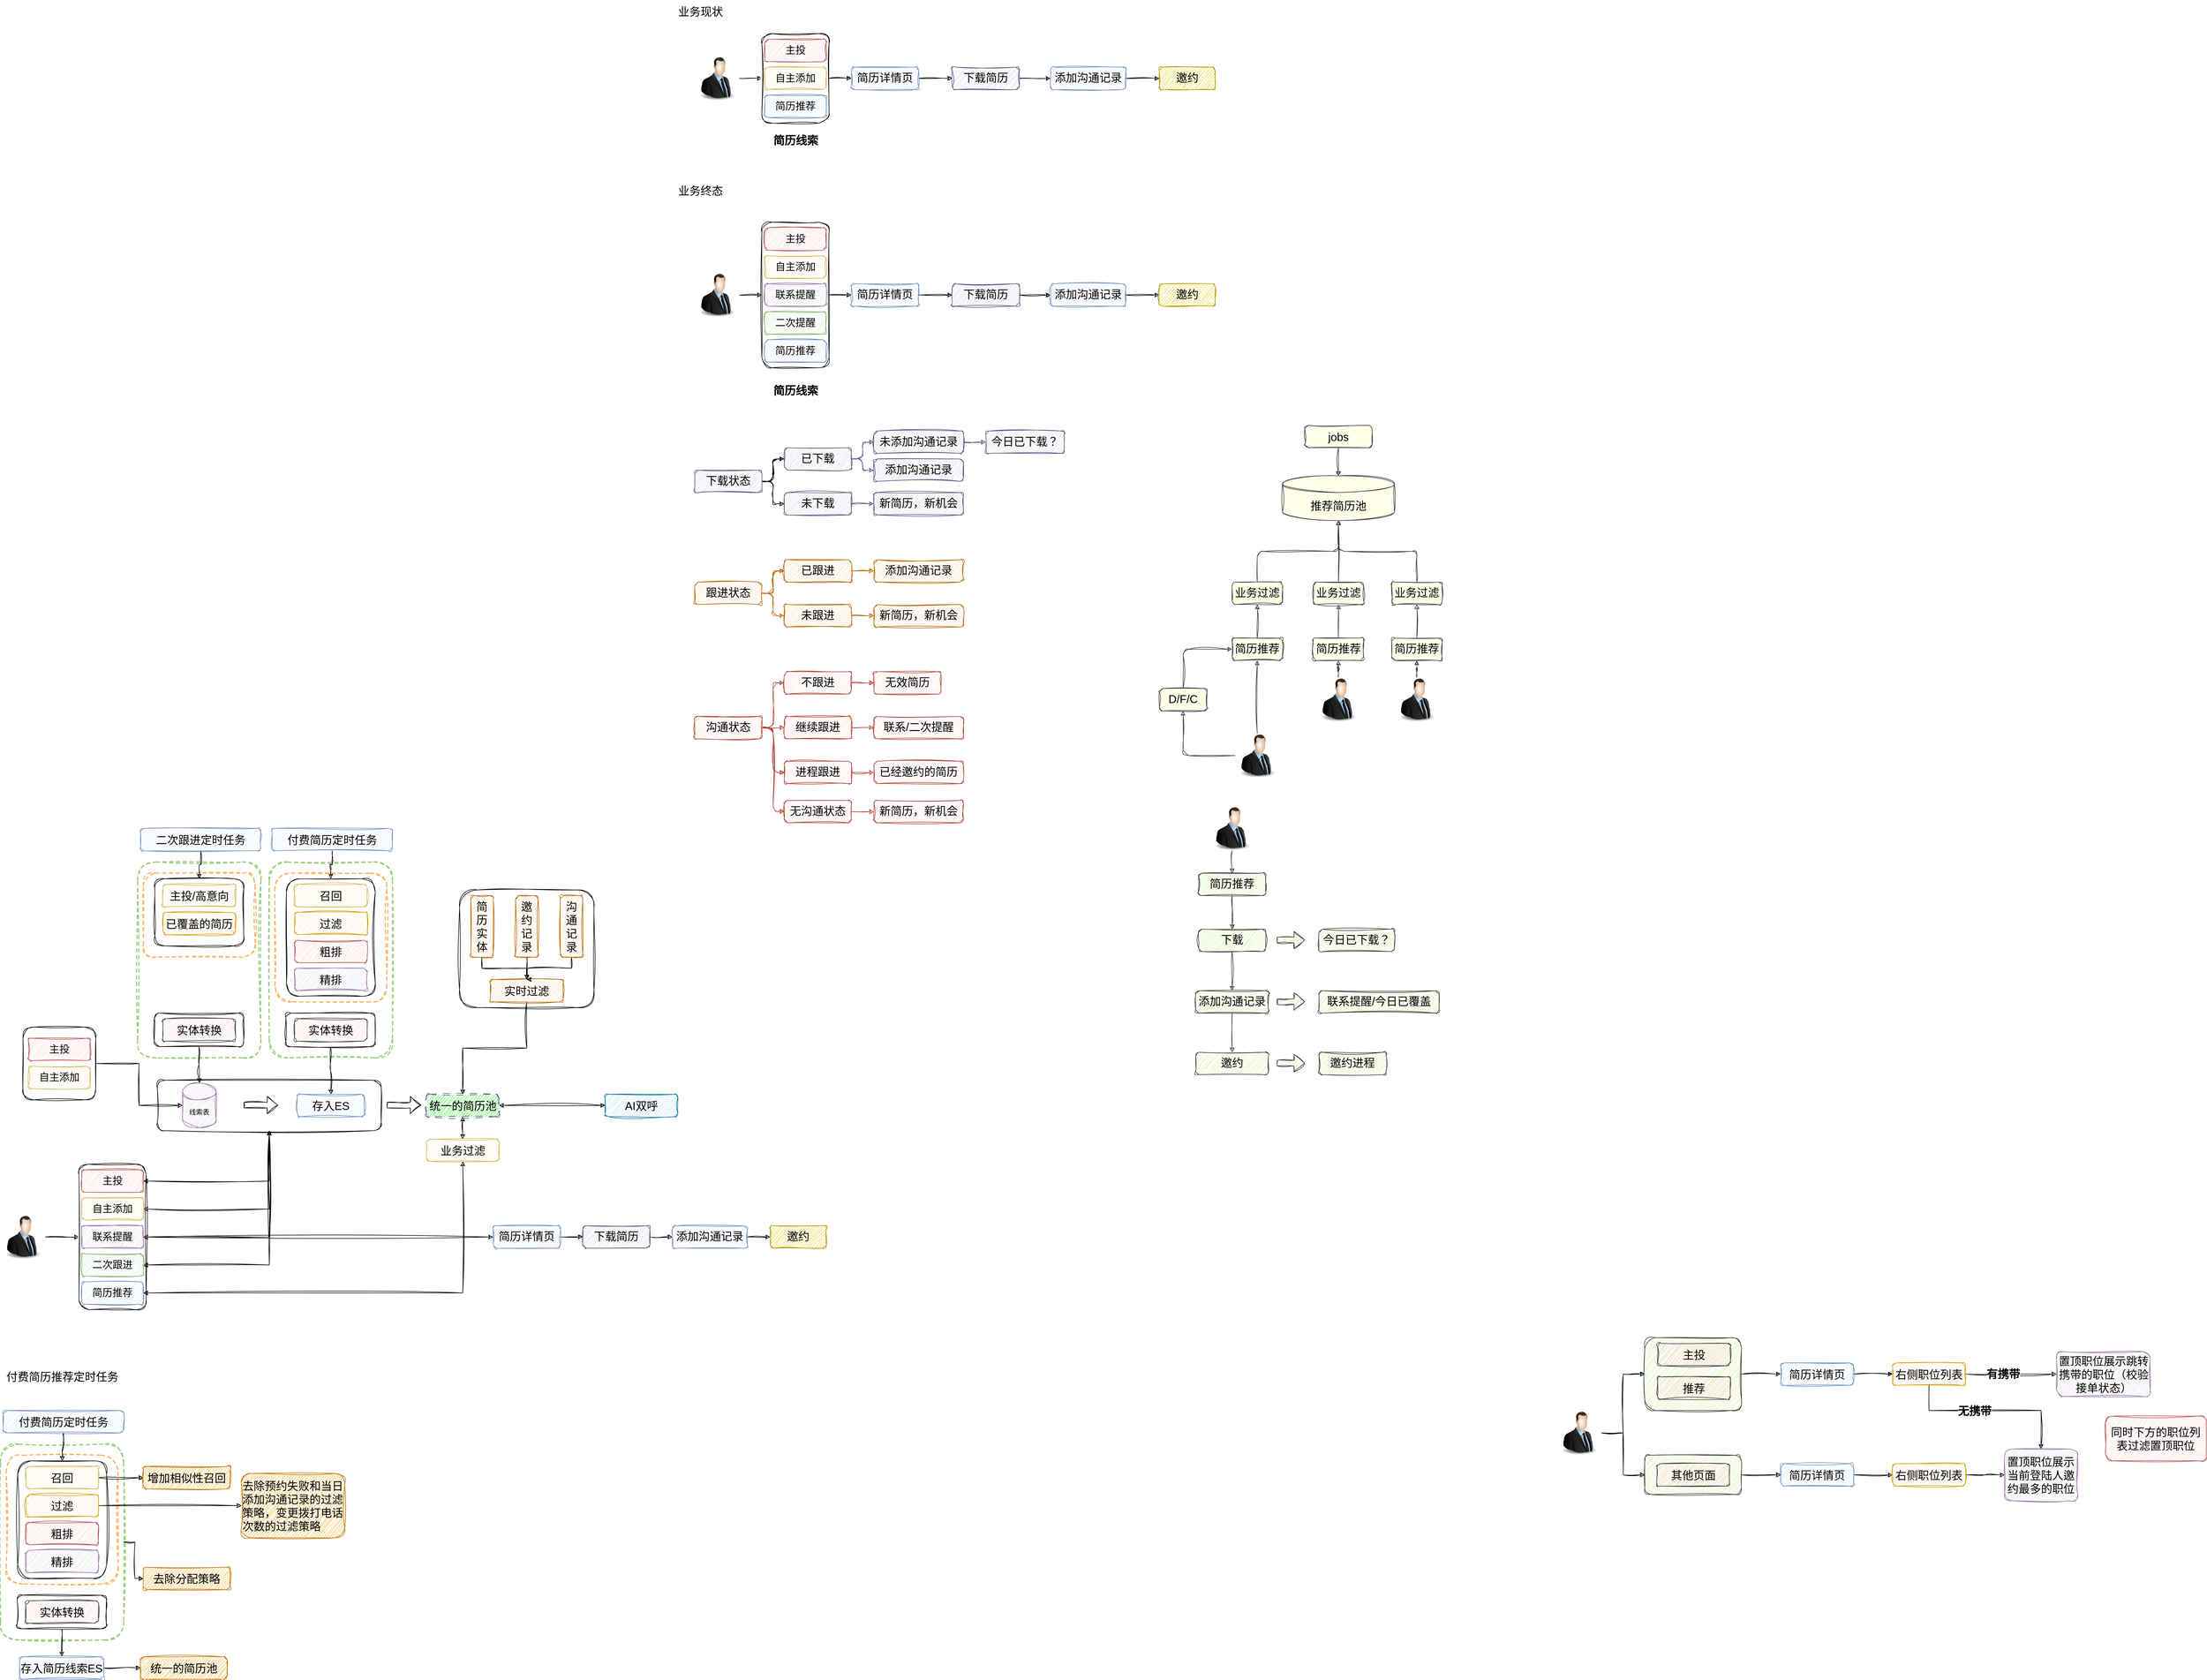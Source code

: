 <mxfile version="24.4.8" type="github">
  <diagram name="第 1 页" id="r8e8spuCt5Y078xBdNFk">
    <mxGraphModel dx="3193" dy="1673" grid="1" gridSize="10" guides="1" tooltips="1" connect="1" arrows="1" fold="1" page="0" pageScale="1" pageWidth="827" pageHeight="1169" math="0" shadow="0">
      <root>
        <mxCell id="0" />
        <mxCell id="1" parent="0" />
        <mxCell id="q9cV2ciJ80pshOOCChsl-111" value="" style="rounded=1;whiteSpace=wrap;html=1;sketch=1;hachureGap=4;jiggle=2;curveFitting=1;fontFamily=Architects Daughter;fontSource=https%3A%2F%2Ffonts.googleapis.com%2Fcss%3Ffamily%3DArchitects%2BDaughter;" vertex="1" parent="1">
          <mxGeometry x="-540" y="870" width="240" height="210" as="geometry" />
        </mxCell>
        <mxCell id="q9cV2ciJ80pshOOCChsl-97" value="" style="rounded=1;whiteSpace=wrap;html=1;sketch=1;hachureGap=4;jiggle=2;curveFitting=1;fontFamily=Architects Daughter;fontSource=https%3A%2F%2Ffonts.googleapis.com%2Fcss%3Ffamily%3DArchitects%2BDaughter;" vertex="1" parent="1">
          <mxGeometry x="-1320" y="1115" width="130" height="130" as="geometry" />
        </mxCell>
        <mxCell id="q9cV2ciJ80pshOOCChsl-84" value="" style="rounded=1;whiteSpace=wrap;html=1;fontSize=20;dashed=1;strokeWidth=2;strokeColor=#97D077;sketch=1;curveFitting=1;jiggle=2;" vertex="1" parent="1">
          <mxGeometry x="-1115" y="820" width="220" height="350" as="geometry" />
        </mxCell>
        <mxCell id="q9cV2ciJ80pshOOCChsl-85" value="" style="rounded=1;whiteSpace=wrap;html=1;fontSize=20;dashed=1;strokeWidth=2;strokeColor=#FFB366;sketch=1;curveFitting=1;jiggle=2;" vertex="1" parent="1">
          <mxGeometry x="-1105" y="840" width="200" height="150" as="geometry" />
        </mxCell>
        <mxCell id="q9cV2ciJ80pshOOCChsl-62" value="" style="rounded=1;whiteSpace=wrap;html=1;sketch=1;hachureGap=4;jiggle=2;curveFitting=1;fontFamily=Architects Daughter;fontSource=https%3A%2F%2Ffonts.googleapis.com%2Fcss%3Ffamily%3DArchitects%2BDaughter;" vertex="1" parent="1">
          <mxGeometry x="-1080" y="1210" width="400" height="90" as="geometry" />
        </mxCell>
        <mxCell id="uhzMS2UGq0Mrr6mBy7hM-3" value="" style="edgeStyle=orthogonalEdgeStyle;rounded=1;orthogonalLoop=1;jettySize=auto;html=1;sketch=1;curveFitting=1;jiggle=2;" parent="1" source="uhzMS2UGq0Mrr6mBy7hM-1" target="uhzMS2UGq0Mrr6mBy7hM-2" edge="1">
          <mxGeometry relative="1" as="geometry" />
        </mxCell>
        <mxCell id="uhzMS2UGq0Mrr6mBy7hM-1" value="" style="image;html=1;image=img/lib/clip_art/people/Suit_Man_128x128.png;sketch=1;curveFitting=1;jiggle=2;rounded=1;" parent="1" vertex="1">
          <mxGeometry x="-120" y="-620" width="80" height="80" as="geometry" />
        </mxCell>
        <mxCell id="uhzMS2UGq0Mrr6mBy7hM-116" value="" style="edgeStyle=orthogonalEdgeStyle;rounded=1;orthogonalLoop=1;jettySize=auto;html=1;sketch=1;curveFitting=1;jiggle=2;" parent="1" source="uhzMS2UGq0Mrr6mBy7hM-2" target="uhzMS2UGq0Mrr6mBy7hM-115" edge="1">
          <mxGeometry relative="1" as="geometry" />
        </mxCell>
        <mxCell id="uhzMS2UGq0Mrr6mBy7hM-2" value="" style="whiteSpace=wrap;html=1;verticalAlign=top;labelBackgroundColor=default;sketch=1;curveFitting=1;jiggle=2;rounded=1;" parent="1" vertex="1">
          <mxGeometry y="-660" width="120" height="160" as="geometry" />
        </mxCell>
        <mxCell id="uhzMS2UGq0Mrr6mBy7hM-4" value="主投" style="rounded=1;whiteSpace=wrap;html=1;fontSize=18;fillColor=#f8cecc;strokeColor=#b85450;sketch=1;curveFitting=1;jiggle=2;" parent="1" vertex="1">
          <mxGeometry x="5" y="-650" width="110" height="40" as="geometry" />
        </mxCell>
        <mxCell id="uhzMS2UGq0Mrr6mBy7hM-5" value="自主添加" style="rounded=1;whiteSpace=wrap;html=1;fontSize=18;fillColor=#fff2cc;strokeColor=#d6b656;sketch=1;curveFitting=1;jiggle=2;" parent="1" vertex="1">
          <mxGeometry x="5" y="-600" width="110" height="40" as="geometry" />
        </mxCell>
        <mxCell id="uhzMS2UGq0Mrr6mBy7hM-8" value="简历推荐" style="rounded=1;whiteSpace=wrap;html=1;fontSize=18;fillColor=#dae8fc;strokeColor=#6c8ebf;sketch=1;curveFitting=1;jiggle=2;" parent="1" vertex="1">
          <mxGeometry x="5" y="-550" width="110" height="40" as="geometry" />
        </mxCell>
        <mxCell id="uhzMS2UGq0Mrr6mBy7hM-11" value="简历线索" style="text;html=1;align=center;verticalAlign=middle;resizable=0;points=[];autosize=1;strokeColor=none;fillColor=none;fontSize=20;fontStyle=1;sketch=1;curveFitting=1;jiggle=2;rounded=1;" parent="1" vertex="1">
          <mxGeometry x="10" y="-490" width="100" height="40" as="geometry" />
        </mxCell>
        <mxCell id="uhzMS2UGq0Mrr6mBy7hM-26" value="业务现状" style="text;html=1;align=center;verticalAlign=middle;resizable=0;points=[];autosize=1;strokeColor=none;fillColor=none;fontSize=20;sketch=1;curveFitting=1;jiggle=2;rounded=1;" parent="1" vertex="1">
          <mxGeometry x="-160" y="-720" width="100" height="40" as="geometry" />
        </mxCell>
        <mxCell id="uhzMS2UGq0Mrr6mBy7hM-27" value="" style="edgeStyle=orthogonalEdgeStyle;rounded=1;orthogonalLoop=1;jettySize=auto;html=1;sketch=1;curveFitting=1;jiggle=2;" parent="1" source="uhzMS2UGq0Mrr6mBy7hM-28" target="uhzMS2UGq0Mrr6mBy7hM-29" edge="1">
          <mxGeometry relative="1" as="geometry" />
        </mxCell>
        <mxCell id="uhzMS2UGq0Mrr6mBy7hM-28" value="" style="image;html=1;image=img/lib/clip_art/people/Suit_Man_128x128.png;sketch=1;curveFitting=1;jiggle=2;rounded=1;" parent="1" vertex="1">
          <mxGeometry x="-120" y="-233" width="80" height="80" as="geometry" />
        </mxCell>
        <mxCell id="uhzMS2UGq0Mrr6mBy7hM-131" style="edgeStyle=orthogonalEdgeStyle;rounded=1;orthogonalLoop=1;jettySize=auto;html=1;entryX=0;entryY=0.5;entryDx=0;entryDy=0;sketch=1;curveFitting=1;jiggle=2;" parent="1" source="uhzMS2UGq0Mrr6mBy7hM-29" target="uhzMS2UGq0Mrr6mBy7hM-125" edge="1">
          <mxGeometry relative="1" as="geometry" />
        </mxCell>
        <mxCell id="uhzMS2UGq0Mrr6mBy7hM-29" value="" style="whiteSpace=wrap;html=1;verticalAlign=top;labelBackgroundColor=default;sketch=1;curveFitting=1;jiggle=2;rounded=1;" parent="1" vertex="1">
          <mxGeometry y="-323" width="120" height="260" as="geometry" />
        </mxCell>
        <mxCell id="uhzMS2UGq0Mrr6mBy7hM-31" value="主投" style="rounded=1;whiteSpace=wrap;html=1;fontSize=18;fillColor=#f8cecc;strokeColor=#b85450;sketch=1;curveFitting=1;jiggle=2;" parent="1" vertex="1">
          <mxGeometry x="5" y="-313" width="110" height="40" as="geometry" />
        </mxCell>
        <mxCell id="uhzMS2UGq0Mrr6mBy7hM-33" value="自主添加" style="rounded=1;whiteSpace=wrap;html=1;fontSize=18;fillColor=#fff2cc;strokeColor=#d6b656;sketch=1;curveFitting=1;jiggle=2;" parent="1" vertex="1">
          <mxGeometry x="5" y="-263" width="110" height="40" as="geometry" />
        </mxCell>
        <mxCell id="uhzMS2UGq0Mrr6mBy7hM-35" value="简历推荐" style="rounded=1;whiteSpace=wrap;html=1;fontSize=18;fillColor=#dae8fc;strokeColor=#6c8ebf;sketch=1;curveFitting=1;jiggle=2;" parent="1" vertex="1">
          <mxGeometry x="5" y="-113" width="110" height="40" as="geometry" />
        </mxCell>
        <mxCell id="uhzMS2UGq0Mrr6mBy7hM-36" value="简历线索" style="text;html=1;align=center;verticalAlign=middle;resizable=0;points=[];autosize=1;strokeColor=none;fillColor=none;fontSize=20;fontStyle=1;sketch=1;curveFitting=1;jiggle=2;rounded=1;" parent="1" vertex="1">
          <mxGeometry x="10" y="-43" width="100" height="40" as="geometry" />
        </mxCell>
        <mxCell id="uhzMS2UGq0Mrr6mBy7hM-40" value="业务终态" style="text;html=1;align=center;verticalAlign=middle;resizable=0;points=[];autosize=1;strokeColor=none;fillColor=none;fontSize=20;sketch=1;curveFitting=1;jiggle=2;rounded=1;" parent="1" vertex="1">
          <mxGeometry x="-160" y="-400" width="100" height="40" as="geometry" />
        </mxCell>
        <mxCell id="uhzMS2UGq0Mrr6mBy7hM-41" value="联系提醒" style="rounded=1;whiteSpace=wrap;html=1;fontSize=18;fillColor=#e1d5e7;strokeColor=#9673a6;sketch=1;curveFitting=1;jiggle=2;" parent="1" vertex="1">
          <mxGeometry x="5" y="-213" width="110" height="40" as="geometry" />
        </mxCell>
        <mxCell id="uhzMS2UGq0Mrr6mBy7hM-43" value="二次提醒" style="rounded=1;whiteSpace=wrap;html=1;fontSize=18;fillColor=#d5e8d4;strokeColor=#82b366;sketch=1;curveFitting=1;jiggle=2;" parent="1" vertex="1">
          <mxGeometry x="5" y="-163" width="110" height="40" as="geometry" />
        </mxCell>
        <mxCell id="uhzMS2UGq0Mrr6mBy7hM-47" value="" style="rounded=1;whiteSpace=wrap;html=1;fontSize=20;dashed=1;strokeWidth=2;strokeColor=#97D077;sketch=1;curveFitting=1;jiggle=2;" parent="1" vertex="1">
          <mxGeometry x="-879.99" y="820" width="220" height="350" as="geometry" />
        </mxCell>
        <mxCell id="uhzMS2UGq0Mrr6mBy7hM-48" value="" style="rounded=1;whiteSpace=wrap;html=1;fontSize=20;dashed=1;strokeWidth=2;strokeColor=#FFB366;sketch=1;curveFitting=1;jiggle=2;" parent="1" vertex="1">
          <mxGeometry x="-869.99" y="840" width="200" height="230" as="geometry" />
        </mxCell>
        <mxCell id="uhzMS2UGq0Mrr6mBy7hM-49" style="edgeStyle=orthogonalEdgeStyle;rounded=1;orthogonalLoop=1;jettySize=auto;html=1;entryX=0.5;entryY=0;entryDx=0;entryDy=0;fontSize=20;sketch=1;curveFitting=1;jiggle=2;" parent="1" source="uhzMS2UGq0Mrr6mBy7hM-51" target="uhzMS2UGq0Mrr6mBy7hM-53" edge="1">
          <mxGeometry relative="1" as="geometry" />
        </mxCell>
        <mxCell id="uhzMS2UGq0Mrr6mBy7hM-51" value="付费简历定时任务" style="rounded=1;whiteSpace=wrap;html=1;fontSize=20;fillColor=#dae8fc;strokeColor=#6c8ebf;sketch=1;curveFitting=1;jiggle=2;" parent="1" vertex="1">
          <mxGeometry x="-874.99" y="760" width="215" height="40" as="geometry" />
        </mxCell>
        <mxCell id="uhzMS2UGq0Mrr6mBy7hM-53" value="" style="rounded=1;whiteSpace=wrap;html=1;fontSize=20;sketch=1;curveFitting=1;jiggle=2;" parent="1" vertex="1">
          <mxGeometry x="-849.36" y="850" width="158.75" height="210" as="geometry" />
        </mxCell>
        <mxCell id="uhzMS2UGq0Mrr6mBy7hM-54" value="召回" style="rounded=1;whiteSpace=wrap;html=1;fontSize=20;fillColor=#fff2cc;strokeColor=#d6b656;sketch=1;curveFitting=1;jiggle=2;" parent="1" vertex="1">
          <mxGeometry x="-834.98" y="860" width="130" height="40" as="geometry" />
        </mxCell>
        <mxCell id="uhzMS2UGq0Mrr6mBy7hM-55" value="过滤" style="rounded=1;whiteSpace=wrap;html=1;fontSize=20;fillColor=#ffe6cc;strokeColor=#d79b00;sketch=1;curveFitting=1;jiggle=2;" parent="1" vertex="1">
          <mxGeometry x="-834.98" y="910" width="130" height="40" as="geometry" />
        </mxCell>
        <mxCell id="uhzMS2UGq0Mrr6mBy7hM-56" value="粗排" style="rounded=1;whiteSpace=wrap;html=1;fontSize=20;fillColor=#f8cecc;strokeColor=#b85450;sketch=1;curveFitting=1;jiggle=2;" parent="1" vertex="1">
          <mxGeometry x="-834.98" y="960" width="130" height="40" as="geometry" />
        </mxCell>
        <mxCell id="uhzMS2UGq0Mrr6mBy7hM-57" value="精排" style="rounded=1;whiteSpace=wrap;html=1;fontSize=20;fillColor=#e1d5e7;strokeColor=#9673a6;sketch=1;curveFitting=1;jiggle=2;" parent="1" vertex="1">
          <mxGeometry x="-834.99" y="1010" width="130" height="40" as="geometry" />
        </mxCell>
        <mxCell id="q9cV2ciJ80pshOOCChsl-72" style="edgeStyle=orthogonalEdgeStyle;rounded=0;sketch=1;hachureGap=4;jiggle=2;curveFitting=1;orthogonalLoop=1;jettySize=auto;html=1;entryX=0.5;entryY=0;entryDx=0;entryDy=0;fontFamily=Architects Daughter;fontSource=https%3A%2F%2Ffonts.googleapis.com%2Fcss%3Ffamily%3DArchitects%2BDaughter;" edge="1" parent="1" source="uhzMS2UGq0Mrr6mBy7hM-75" target="q9cV2ciJ80pshOOCChsl-59">
          <mxGeometry relative="1" as="geometry" />
        </mxCell>
        <mxCell id="uhzMS2UGq0Mrr6mBy7hM-75" value="" style="rounded=1;whiteSpace=wrap;html=1;fontSize=20;sketch=1;curveFitting=1;jiggle=2;" parent="1" vertex="1">
          <mxGeometry x="-850.3" y="1090" width="159.37" height="60" as="geometry" />
        </mxCell>
        <mxCell id="uhzMS2UGq0Mrr6mBy7hM-76" value="实体转换" style="rounded=1;whiteSpace=wrap;html=1;fontSize=20;fillColor=#ffcccc;strokeColor=#36393d;sketch=1;curveFitting=1;jiggle=2;" parent="1" vertex="1">
          <mxGeometry x="-834.99" y="1100" width="130" height="40" as="geometry" />
        </mxCell>
        <mxCell id="uhzMS2UGq0Mrr6mBy7hM-95" value="jobs" style="rounded=1;whiteSpace=wrap;html=1;fontSize=20;sketch=1;curveFitting=1;jiggle=2;fillColor=#ffff88;strokeColor=#36393d;labelBackgroundColor=none;" parent="1" vertex="1">
          <mxGeometry x="970" y="40" width="120" height="40" as="geometry" />
        </mxCell>
        <mxCell id="uhzMS2UGq0Mrr6mBy7hM-98" value="推荐简历池" style="shape=cylinder3;whiteSpace=wrap;html=1;boundedLbl=1;backgroundOutline=1;size=15;fontSize=20;sketch=1;curveFitting=1;jiggle=2;rounded=1;fillColor=#ffff88;strokeColor=#36393d;labelBackgroundColor=none;" parent="1" vertex="1">
          <mxGeometry x="930" y="130" width="200" height="80" as="geometry" />
        </mxCell>
        <mxCell id="uhzMS2UGq0Mrr6mBy7hM-99" style="edgeStyle=orthogonalEdgeStyle;rounded=1;orthogonalLoop=1;jettySize=auto;html=1;entryX=0.5;entryY=0;entryDx=0;entryDy=0;entryPerimeter=0;sketch=1;curveFitting=1;jiggle=2;fillColor=#ffff88;strokeColor=#36393d;labelBackgroundColor=none;" parent="1" source="uhzMS2UGq0Mrr6mBy7hM-95" target="uhzMS2UGq0Mrr6mBy7hM-98" edge="1">
          <mxGeometry relative="1" as="geometry" />
        </mxCell>
        <mxCell id="uhzMS2UGq0Mrr6mBy7hM-119" value="" style="edgeStyle=orthogonalEdgeStyle;rounded=1;orthogonalLoop=1;jettySize=auto;html=1;sketch=1;curveFitting=1;jiggle=2;" parent="1" source="uhzMS2UGq0Mrr6mBy7hM-115" target="uhzMS2UGq0Mrr6mBy7hM-118" edge="1">
          <mxGeometry relative="1" as="geometry" />
        </mxCell>
        <mxCell id="uhzMS2UGq0Mrr6mBy7hM-115" value="简历详情页" style="whiteSpace=wrap;html=1;verticalAlign=top;labelBackgroundColor=none;fontSize=20;fillColor=#dae8fc;strokeColor=#6c8ebf;sketch=1;curveFitting=1;jiggle=2;rounded=1;" parent="1" vertex="1">
          <mxGeometry x="160" y="-600" width="120" height="40" as="geometry" />
        </mxCell>
        <mxCell id="uhzMS2UGq0Mrr6mBy7hM-121" value="" style="edgeStyle=orthogonalEdgeStyle;rounded=1;orthogonalLoop=1;jettySize=auto;html=1;sketch=1;curveFitting=1;jiggle=2;" parent="1" source="uhzMS2UGq0Mrr6mBy7hM-118" target="uhzMS2UGq0Mrr6mBy7hM-120" edge="1">
          <mxGeometry relative="1" as="geometry" />
        </mxCell>
        <mxCell id="uhzMS2UGq0Mrr6mBy7hM-118" value="下载简历" style="whiteSpace=wrap;html=1;verticalAlign=top;labelBackgroundColor=none;fontSize=20;fillColor=#d0cee2;strokeColor=#56517e;sketch=1;curveFitting=1;jiggle=2;rounded=1;" parent="1" vertex="1">
          <mxGeometry x="340" y="-600" width="120" height="40" as="geometry" />
        </mxCell>
        <mxCell id="uhzMS2UGq0Mrr6mBy7hM-123" value="" style="edgeStyle=orthogonalEdgeStyle;rounded=1;orthogonalLoop=1;jettySize=auto;html=1;sketch=1;curveFitting=1;jiggle=2;" parent="1" source="uhzMS2UGq0Mrr6mBy7hM-120" target="uhzMS2UGq0Mrr6mBy7hM-122" edge="1">
          <mxGeometry relative="1" as="geometry" />
        </mxCell>
        <mxCell id="uhzMS2UGq0Mrr6mBy7hM-120" value="添加沟通记录" style="whiteSpace=wrap;html=1;verticalAlign=top;labelBackgroundColor=none;fontSize=20;fillColor=#dae8fc;strokeColor=#6c8ebf;sketch=1;curveFitting=1;jiggle=2;rounded=1;" parent="1" vertex="1">
          <mxGeometry x="515.64" y="-600" width="134.37" height="40" as="geometry" />
        </mxCell>
        <mxCell id="uhzMS2UGq0Mrr6mBy7hM-122" value="邀约" style="whiteSpace=wrap;html=1;verticalAlign=top;labelBackgroundColor=none;fontSize=20;fillColor=#e3c800;fontColor=#000000;strokeColor=#B09500;sketch=1;curveFitting=1;jiggle=2;rounded=1;" parent="1" vertex="1">
          <mxGeometry x="710" y="-600" width="100" height="40" as="geometry" />
        </mxCell>
        <mxCell id="uhzMS2UGq0Mrr6mBy7hM-124" value="" style="edgeStyle=orthogonalEdgeStyle;rounded=1;orthogonalLoop=1;jettySize=auto;html=1;sketch=1;curveFitting=1;jiggle=2;" parent="1" source="uhzMS2UGq0Mrr6mBy7hM-125" target="uhzMS2UGq0Mrr6mBy7hM-127" edge="1">
          <mxGeometry relative="1" as="geometry" />
        </mxCell>
        <mxCell id="uhzMS2UGq0Mrr6mBy7hM-125" value="简历详情页" style="whiteSpace=wrap;html=1;verticalAlign=top;labelBackgroundColor=none;fontSize=20;fillColor=#dae8fc;strokeColor=#6c8ebf;sketch=1;curveFitting=1;jiggle=2;rounded=1;" parent="1" vertex="1">
          <mxGeometry x="160" y="-213" width="120" height="40" as="geometry" />
        </mxCell>
        <mxCell id="uhzMS2UGq0Mrr6mBy7hM-126" value="" style="edgeStyle=orthogonalEdgeStyle;rounded=1;orthogonalLoop=1;jettySize=auto;html=1;sketch=1;curveFitting=1;jiggle=2;" parent="1" source="uhzMS2UGq0Mrr6mBy7hM-127" target="uhzMS2UGq0Mrr6mBy7hM-129" edge="1">
          <mxGeometry relative="1" as="geometry" />
        </mxCell>
        <mxCell id="uhzMS2UGq0Mrr6mBy7hM-127" value="下载简历" style="whiteSpace=wrap;html=1;verticalAlign=top;labelBackgroundColor=none;fontSize=20;fillColor=#d0cee2;strokeColor=#56517e;sketch=1;curveFitting=1;jiggle=2;rounded=1;" parent="1" vertex="1">
          <mxGeometry x="340" y="-213" width="120" height="40" as="geometry" />
        </mxCell>
        <mxCell id="uhzMS2UGq0Mrr6mBy7hM-128" value="" style="edgeStyle=orthogonalEdgeStyle;rounded=1;orthogonalLoop=1;jettySize=auto;html=1;sketch=1;curveFitting=1;jiggle=2;" parent="1" source="uhzMS2UGq0Mrr6mBy7hM-129" target="uhzMS2UGq0Mrr6mBy7hM-130" edge="1">
          <mxGeometry relative="1" as="geometry" />
        </mxCell>
        <mxCell id="uhzMS2UGq0Mrr6mBy7hM-129" value="添加沟通记录" style="whiteSpace=wrap;html=1;verticalAlign=top;labelBackgroundColor=none;fontSize=20;fillColor=#dae8fc;strokeColor=#6c8ebf;sketch=1;curveFitting=1;jiggle=2;rounded=1;" parent="1" vertex="1">
          <mxGeometry x="515.64" y="-213" width="134.37" height="40" as="geometry" />
        </mxCell>
        <mxCell id="uhzMS2UGq0Mrr6mBy7hM-130" value="邀约" style="whiteSpace=wrap;html=1;verticalAlign=top;labelBackgroundColor=none;fontSize=20;fillColor=#e3c800;fontColor=#000000;strokeColor=#B09500;sketch=1;curveFitting=1;jiggle=2;rounded=1;" parent="1" vertex="1">
          <mxGeometry x="710" y="-213" width="100" height="40" as="geometry" />
        </mxCell>
        <mxCell id="XbflFL2ed4Tl44ry38PZ-5" value="" style="edgeStyle=orthogonalEdgeStyle;rounded=1;orthogonalLoop=1;jettySize=auto;html=1;labelBackgroundColor=none;sketch=1;curveFitting=1;jiggle=2;" parent="1" source="XbflFL2ed4Tl44ry38PZ-1" target="XbflFL2ed4Tl44ry38PZ-4" edge="1">
          <mxGeometry relative="1" as="geometry" />
        </mxCell>
        <mxCell id="XbflFL2ed4Tl44ry38PZ-6" value="" style="edgeStyle=orthogonalEdgeStyle;rounded=1;orthogonalLoop=1;jettySize=auto;html=1;labelBackgroundColor=none;sketch=1;curveFitting=1;jiggle=2;" parent="1" source="XbflFL2ed4Tl44ry38PZ-1" target="XbflFL2ed4Tl44ry38PZ-4" edge="1">
          <mxGeometry relative="1" as="geometry" />
        </mxCell>
        <mxCell id="XbflFL2ed4Tl44ry38PZ-8" style="edgeStyle=orthogonalEdgeStyle;rounded=1;orthogonalLoop=1;jettySize=auto;html=1;entryX=0;entryY=0.5;entryDx=0;entryDy=0;labelBackgroundColor=none;sketch=1;curveFitting=1;jiggle=2;" parent="1" source="XbflFL2ed4Tl44ry38PZ-1" target="XbflFL2ed4Tl44ry38PZ-7" edge="1">
          <mxGeometry relative="1" as="geometry" />
        </mxCell>
        <mxCell id="XbflFL2ed4Tl44ry38PZ-1" value="下载状态" style="whiteSpace=wrap;html=1;verticalAlign=top;labelBackgroundColor=none;fontSize=20;fillColor=#d0cee2;strokeColor=#56517e;sketch=1;curveFitting=1;jiggle=2;rounded=1;" parent="1" vertex="1">
          <mxGeometry x="-120" y="120" width="120" height="40" as="geometry" />
        </mxCell>
        <mxCell id="XbflFL2ed4Tl44ry38PZ-10" value="" style="edgeStyle=orthogonalEdgeStyle;rounded=1;orthogonalLoop=1;jettySize=auto;html=1;labelBackgroundColor=none;sketch=1;curveFitting=1;jiggle=2;fillColor=#fad7ac;strokeColor=#b46504;" parent="1" source="XbflFL2ed4Tl44ry38PZ-2" target="XbflFL2ed4Tl44ry38PZ-9" edge="1">
          <mxGeometry relative="1" as="geometry" />
        </mxCell>
        <mxCell id="XbflFL2ed4Tl44ry38PZ-11" value="" style="edgeStyle=orthogonalEdgeStyle;rounded=1;orthogonalLoop=1;jettySize=auto;html=1;labelBackgroundColor=none;sketch=1;curveFitting=1;jiggle=2;fillColor=#fad7ac;strokeColor=#b46504;" parent="1" source="XbflFL2ed4Tl44ry38PZ-2" target="XbflFL2ed4Tl44ry38PZ-9" edge="1">
          <mxGeometry relative="1" as="geometry" />
        </mxCell>
        <mxCell id="XbflFL2ed4Tl44ry38PZ-13" style="edgeStyle=orthogonalEdgeStyle;rounded=1;orthogonalLoop=1;jettySize=auto;html=1;entryX=0;entryY=0.5;entryDx=0;entryDy=0;labelBackgroundColor=none;sketch=1;curveFitting=1;jiggle=2;fillColor=#fad7ac;strokeColor=#b46504;" parent="1" source="XbflFL2ed4Tl44ry38PZ-2" target="XbflFL2ed4Tl44ry38PZ-12" edge="1">
          <mxGeometry relative="1" as="geometry" />
        </mxCell>
        <mxCell id="XbflFL2ed4Tl44ry38PZ-2" value="跟进状态" style="whiteSpace=wrap;html=1;verticalAlign=top;labelBackgroundColor=none;fontSize=20;sketch=1;curveFitting=1;jiggle=2;rounded=1;fillColor=#fad7ac;strokeColor=#b46504;" parent="1" vertex="1">
          <mxGeometry x="-120" y="320" width="120" height="40" as="geometry" />
        </mxCell>
        <mxCell id="XbflFL2ed4Tl44ry38PZ-19" style="edgeStyle=orthogonalEdgeStyle;rounded=1;orthogonalLoop=1;jettySize=auto;html=1;entryX=0;entryY=0.5;entryDx=0;entryDy=0;labelBackgroundColor=none;sketch=1;curveFitting=1;jiggle=2;fillColor=#fad9d5;strokeColor=#ae4132;" parent="1" source="XbflFL2ed4Tl44ry38PZ-3" target="XbflFL2ed4Tl44ry38PZ-17" edge="1">
          <mxGeometry relative="1" as="geometry" />
        </mxCell>
        <mxCell id="XbflFL2ed4Tl44ry38PZ-20" style="edgeStyle=orthogonalEdgeStyle;rounded=1;orthogonalLoop=1;jettySize=auto;html=1;entryX=0;entryY=0.5;entryDx=0;entryDy=0;labelBackgroundColor=none;sketch=1;curveFitting=1;jiggle=2;fillColor=#fad9d5;strokeColor=#ae4132;" parent="1" source="XbflFL2ed4Tl44ry38PZ-3" target="XbflFL2ed4Tl44ry38PZ-14" edge="1">
          <mxGeometry relative="1" as="geometry" />
        </mxCell>
        <mxCell id="XbflFL2ed4Tl44ry38PZ-21" style="edgeStyle=orthogonalEdgeStyle;rounded=1;orthogonalLoop=1;jettySize=auto;html=1;entryX=0;entryY=0.5;entryDx=0;entryDy=0;labelBackgroundColor=none;sketch=1;curveFitting=1;jiggle=2;fillColor=#fad9d5;strokeColor=#ae4132;" parent="1" source="XbflFL2ed4Tl44ry38PZ-3" target="XbflFL2ed4Tl44ry38PZ-18" edge="1">
          <mxGeometry relative="1" as="geometry" />
        </mxCell>
        <mxCell id="XbflFL2ed4Tl44ry38PZ-40" style="edgeStyle=orthogonalEdgeStyle;rounded=1;orthogonalLoop=1;jettySize=auto;html=1;entryX=0;entryY=0.5;entryDx=0;entryDy=0;labelBackgroundColor=none;sketch=1;curveFitting=1;jiggle=2;fillColor=#fad9d5;strokeColor=#ae4132;" parent="1" source="XbflFL2ed4Tl44ry38PZ-3" target="XbflFL2ed4Tl44ry38PZ-39" edge="1">
          <mxGeometry relative="1" as="geometry" />
        </mxCell>
        <mxCell id="XbflFL2ed4Tl44ry38PZ-3" value="沟通状态" style="whiteSpace=wrap;html=1;verticalAlign=top;labelBackgroundColor=none;fontSize=20;sketch=1;curveFitting=1;jiggle=2;rounded=1;fillColor=#fad9d5;strokeColor=#ae4132;" parent="1" vertex="1">
          <mxGeometry x="-120" y="560" width="120" height="40" as="geometry" />
        </mxCell>
        <mxCell id="XbflFL2ed4Tl44ry38PZ-23" value="" style="edgeStyle=orthogonalEdgeStyle;rounded=1;orthogonalLoop=1;jettySize=auto;html=1;labelBackgroundColor=none;sketch=1;curveFitting=1;jiggle=2;fillColor=#d0cee2;strokeColor=#56517e;" parent="1" source="XbflFL2ed4Tl44ry38PZ-4" target="XbflFL2ed4Tl44ry38PZ-22" edge="1">
          <mxGeometry relative="1" as="geometry" />
        </mxCell>
        <mxCell id="XbflFL2ed4Tl44ry38PZ-25" style="edgeStyle=orthogonalEdgeStyle;rounded=1;orthogonalLoop=1;jettySize=auto;html=1;entryX=0;entryY=0.5;entryDx=0;entryDy=0;labelBackgroundColor=none;sketch=1;curveFitting=1;jiggle=2;fillColor=#d0cee2;strokeColor=#56517e;" parent="1" source="XbflFL2ed4Tl44ry38PZ-4" target="XbflFL2ed4Tl44ry38PZ-24" edge="1">
          <mxGeometry relative="1" as="geometry" />
        </mxCell>
        <mxCell id="XbflFL2ed4Tl44ry38PZ-4" value="已下载" style="whiteSpace=wrap;html=1;verticalAlign=top;labelBackgroundColor=none;fontSize=20;sketch=1;curveFitting=1;jiggle=2;rounded=1;fillColor=#d0cee2;strokeColor=#56517e;" parent="1" vertex="1">
          <mxGeometry x="40" y="80" width="120" height="40" as="geometry" />
        </mxCell>
        <mxCell id="XbflFL2ed4Tl44ry38PZ-28" value="" style="edgeStyle=orthogonalEdgeStyle;rounded=1;orthogonalLoop=1;jettySize=auto;html=1;labelBackgroundColor=none;sketch=1;curveFitting=1;jiggle=2;fillColor=#d0cee2;strokeColor=#56517e;" parent="1" source="XbflFL2ed4Tl44ry38PZ-7" target="XbflFL2ed4Tl44ry38PZ-27" edge="1">
          <mxGeometry relative="1" as="geometry" />
        </mxCell>
        <mxCell id="XbflFL2ed4Tl44ry38PZ-7" value="未下载" style="whiteSpace=wrap;html=1;verticalAlign=top;labelBackgroundColor=none;fontSize=20;sketch=1;curveFitting=1;jiggle=2;rounded=1;fillColor=#d0cee2;strokeColor=#56517e;" parent="1" vertex="1">
          <mxGeometry x="40" y="160" width="120" height="40" as="geometry" />
        </mxCell>
        <mxCell id="XbflFL2ed4Tl44ry38PZ-32" value="" style="edgeStyle=orthogonalEdgeStyle;rounded=1;orthogonalLoop=1;jettySize=auto;html=1;labelBackgroundColor=none;sketch=1;curveFitting=1;jiggle=2;fillColor=#fad7ac;strokeColor=#b46504;" parent="1" source="XbflFL2ed4Tl44ry38PZ-9" target="XbflFL2ed4Tl44ry38PZ-31" edge="1">
          <mxGeometry relative="1" as="geometry" />
        </mxCell>
        <mxCell id="XbflFL2ed4Tl44ry38PZ-9" value="已跟进" style="whiteSpace=wrap;html=1;verticalAlign=top;labelBackgroundColor=none;fontSize=20;sketch=1;curveFitting=1;jiggle=2;rounded=1;fillColor=#fad7ac;strokeColor=#b46504;" parent="1" vertex="1">
          <mxGeometry x="40" y="280" width="120" height="40" as="geometry" />
        </mxCell>
        <mxCell id="XbflFL2ed4Tl44ry38PZ-30" style="edgeStyle=orthogonalEdgeStyle;rounded=1;orthogonalLoop=1;jettySize=auto;html=1;labelBackgroundColor=none;sketch=1;curveFitting=1;jiggle=2;fillColor=#fad7ac;strokeColor=#b46504;" parent="1" source="XbflFL2ed4Tl44ry38PZ-12" target="XbflFL2ed4Tl44ry38PZ-29" edge="1">
          <mxGeometry relative="1" as="geometry" />
        </mxCell>
        <mxCell id="XbflFL2ed4Tl44ry38PZ-12" value="未跟进" style="whiteSpace=wrap;html=1;verticalAlign=top;labelBackgroundColor=none;fontSize=20;sketch=1;curveFitting=1;jiggle=2;rounded=1;fillColor=#fad7ac;strokeColor=#b46504;" parent="1" vertex="1">
          <mxGeometry x="40" y="360" width="120" height="40" as="geometry" />
        </mxCell>
        <mxCell id="XbflFL2ed4Tl44ry38PZ-34" value="" style="edgeStyle=orthogonalEdgeStyle;rounded=1;orthogonalLoop=1;jettySize=auto;html=1;labelBackgroundColor=none;sketch=1;curveFitting=1;jiggle=2;fillColor=#fad9d5;strokeColor=#ae4132;" parent="1" source="XbflFL2ed4Tl44ry38PZ-14" target="XbflFL2ed4Tl44ry38PZ-33" edge="1">
          <mxGeometry relative="1" as="geometry" />
        </mxCell>
        <mxCell id="XbflFL2ed4Tl44ry38PZ-14" value="不跟进" style="whiteSpace=wrap;html=1;verticalAlign=top;labelBackgroundColor=none;fontSize=20;sketch=1;curveFitting=1;jiggle=2;rounded=1;fillColor=#fad9d5;strokeColor=#ae4132;" parent="1" vertex="1">
          <mxGeometry x="40" y="480" width="120" height="40" as="geometry" />
        </mxCell>
        <mxCell id="XbflFL2ed4Tl44ry38PZ-36" value="" style="edgeStyle=orthogonalEdgeStyle;rounded=1;orthogonalLoop=1;jettySize=auto;html=1;labelBackgroundColor=none;sketch=1;curveFitting=1;jiggle=2;fillColor=#fad9d5;strokeColor=#ae4132;" parent="1" source="XbflFL2ed4Tl44ry38PZ-17" target="XbflFL2ed4Tl44ry38PZ-35" edge="1">
          <mxGeometry relative="1" as="geometry" />
        </mxCell>
        <mxCell id="XbflFL2ed4Tl44ry38PZ-17" value="继续跟进" style="whiteSpace=wrap;html=1;verticalAlign=top;labelBackgroundColor=none;fontSize=20;sketch=1;curveFitting=1;jiggle=2;rounded=1;fillColor=#fad9d5;strokeColor=#ae4132;" parent="1" vertex="1">
          <mxGeometry x="40" y="560" width="120" height="40" as="geometry" />
        </mxCell>
        <mxCell id="XbflFL2ed4Tl44ry38PZ-38" value="" style="edgeStyle=orthogonalEdgeStyle;rounded=1;orthogonalLoop=1;jettySize=auto;html=1;labelBackgroundColor=none;sketch=1;curveFitting=1;jiggle=2;fillColor=#fad9d5;strokeColor=#ae4132;" parent="1" source="XbflFL2ed4Tl44ry38PZ-18" target="XbflFL2ed4Tl44ry38PZ-37" edge="1">
          <mxGeometry relative="1" as="geometry" />
        </mxCell>
        <mxCell id="XbflFL2ed4Tl44ry38PZ-18" value="进程跟进" style="whiteSpace=wrap;html=1;verticalAlign=top;labelBackgroundColor=none;fontSize=20;sketch=1;curveFitting=1;jiggle=2;rounded=1;fillColor=#fad9d5;strokeColor=#ae4132;" parent="1" vertex="1">
          <mxGeometry x="40" y="640" width="120" height="40" as="geometry" />
        </mxCell>
        <mxCell id="XbflFL2ed4Tl44ry38PZ-44" style="edgeStyle=orthogonalEdgeStyle;rounded=1;orthogonalLoop=1;jettySize=auto;html=1;labelBackgroundColor=none;sketch=1;curveFitting=1;jiggle=2;fillColor=#d0cee2;strokeColor=#56517e;" parent="1" source="XbflFL2ed4Tl44ry38PZ-22" target="XbflFL2ed4Tl44ry38PZ-43" edge="1">
          <mxGeometry relative="1" as="geometry" />
        </mxCell>
        <mxCell id="XbflFL2ed4Tl44ry38PZ-22" value="未添加沟通记录" style="whiteSpace=wrap;html=1;verticalAlign=top;labelBackgroundColor=none;fontSize=20;sketch=1;curveFitting=1;jiggle=2;rounded=1;fillColor=#d0cee2;strokeColor=#56517e;" parent="1" vertex="1">
          <mxGeometry x="200" y="50" width="160" height="40" as="geometry" />
        </mxCell>
        <mxCell id="XbflFL2ed4Tl44ry38PZ-24" value="添加沟通记录" style="whiteSpace=wrap;html=1;verticalAlign=top;labelBackgroundColor=none;fontSize=20;sketch=1;curveFitting=1;jiggle=2;rounded=1;fillColor=#d0cee2;strokeColor=#56517e;" parent="1" vertex="1">
          <mxGeometry x="200" y="100" width="160" height="40" as="geometry" />
        </mxCell>
        <mxCell id="XbflFL2ed4Tl44ry38PZ-27" value="新简历，新机会" style="whiteSpace=wrap;html=1;verticalAlign=top;labelBackgroundColor=none;fontSize=20;sketch=1;curveFitting=1;jiggle=2;rounded=1;fillColor=#d0cee2;strokeColor=#56517e;" parent="1" vertex="1">
          <mxGeometry x="200" y="160" width="160" height="40" as="geometry" />
        </mxCell>
        <mxCell id="XbflFL2ed4Tl44ry38PZ-29" value="新简历，新机会" style="whiteSpace=wrap;html=1;verticalAlign=top;labelBackgroundColor=none;fontSize=20;sketch=1;curveFitting=1;jiggle=2;rounded=1;fillColor=#fad7ac;strokeColor=#b46504;" parent="1" vertex="1">
          <mxGeometry x="200" y="360" width="160" height="40" as="geometry" />
        </mxCell>
        <mxCell id="XbflFL2ed4Tl44ry38PZ-31" value="添加沟通记录" style="whiteSpace=wrap;html=1;verticalAlign=top;labelBackgroundColor=none;fontSize=20;sketch=1;curveFitting=1;jiggle=2;rounded=1;fillColor=#fad7ac;strokeColor=#b46504;" parent="1" vertex="1">
          <mxGeometry x="200" y="280" width="160" height="40" as="geometry" />
        </mxCell>
        <mxCell id="XbflFL2ed4Tl44ry38PZ-33" value="无效简历" style="whiteSpace=wrap;html=1;verticalAlign=top;labelBackgroundColor=none;fontSize=20;sketch=1;curveFitting=1;jiggle=2;rounded=1;fillColor=#fad9d5;strokeColor=#ae4132;" parent="1" vertex="1">
          <mxGeometry x="200" y="480" width="120" height="40" as="geometry" />
        </mxCell>
        <mxCell id="XbflFL2ed4Tl44ry38PZ-35" value="联系/二次提醒" style="whiteSpace=wrap;html=1;verticalAlign=top;labelBackgroundColor=none;fontSize=20;sketch=1;curveFitting=1;jiggle=2;rounded=1;fillColor=#fad9d5;strokeColor=#ae4132;" parent="1" vertex="1">
          <mxGeometry x="200" y="560" width="160" height="40" as="geometry" />
        </mxCell>
        <mxCell id="XbflFL2ed4Tl44ry38PZ-37" value="已经邀约的简历" style="whiteSpace=wrap;html=1;verticalAlign=top;labelBackgroundColor=none;fontSize=20;sketch=1;curveFitting=1;jiggle=2;rounded=1;fillColor=#fad9d5;strokeColor=#ae4132;" parent="1" vertex="1">
          <mxGeometry x="200" y="640" width="160" height="40" as="geometry" />
        </mxCell>
        <mxCell id="XbflFL2ed4Tl44ry38PZ-42" style="edgeStyle=orthogonalEdgeStyle;rounded=1;orthogonalLoop=1;jettySize=auto;html=1;labelBackgroundColor=none;sketch=1;curveFitting=1;jiggle=2;fillColor=#fad9d5;strokeColor=#ae4132;" parent="1" source="XbflFL2ed4Tl44ry38PZ-39" target="XbflFL2ed4Tl44ry38PZ-41" edge="1">
          <mxGeometry relative="1" as="geometry" />
        </mxCell>
        <mxCell id="XbflFL2ed4Tl44ry38PZ-39" value="无沟通状态" style="whiteSpace=wrap;html=1;verticalAlign=top;labelBackgroundColor=none;fontSize=20;sketch=1;curveFitting=1;jiggle=2;rounded=1;fillColor=#fad9d5;strokeColor=#ae4132;" parent="1" vertex="1">
          <mxGeometry x="40" y="710" width="120" height="40" as="geometry" />
        </mxCell>
        <mxCell id="XbflFL2ed4Tl44ry38PZ-41" value="新简历，新机会" style="whiteSpace=wrap;html=1;verticalAlign=top;labelBackgroundColor=none;fontSize=20;sketch=1;curveFitting=1;jiggle=2;rounded=1;fillColor=#fad9d5;strokeColor=#ae4132;" parent="1" vertex="1">
          <mxGeometry x="200" y="710" width="160" height="40" as="geometry" />
        </mxCell>
        <mxCell id="XbflFL2ed4Tl44ry38PZ-43" value="今日已下载？" style="whiteSpace=wrap;html=1;verticalAlign=top;labelBackgroundColor=none;fontSize=20;sketch=1;curveFitting=1;jiggle=2;rounded=1;fillColor=#d0cee2;strokeColor=#56517e;" parent="1" vertex="1">
          <mxGeometry x="400" y="50" width="140" height="40" as="geometry" />
        </mxCell>
        <mxCell id="XbflFL2ed4Tl44ry38PZ-48" value="" style="edgeStyle=orthogonalEdgeStyle;rounded=1;orthogonalLoop=1;jettySize=auto;html=1;strokeColor=#36393d;sketch=1;curveFitting=1;jiggle=2;fillColor=#ffff88;labelBackgroundColor=none;" parent="1" source="XbflFL2ed4Tl44ry38PZ-46" target="XbflFL2ed4Tl44ry38PZ-47" edge="1">
          <mxGeometry relative="1" as="geometry" />
        </mxCell>
        <mxCell id="XbflFL2ed4Tl44ry38PZ-76" value="" style="edgeStyle=orthogonalEdgeStyle;rounded=1;orthogonalLoop=1;jettySize=auto;html=1;strokeColor=#36393d;sketch=1;curveFitting=1;jiggle=2;fillColor=#ffff88;labelBackgroundColor=none;" parent="1" source="XbflFL2ed4Tl44ry38PZ-46" target="XbflFL2ed4Tl44ry38PZ-75" edge="1">
          <mxGeometry relative="1" as="geometry" />
        </mxCell>
        <mxCell id="XbflFL2ed4Tl44ry38PZ-46" value="" style="image;html=1;image=img/lib/clip_art/people/Suit_Man_128x128.png;sketch=1;curveFitting=1;jiggle=2;rounded=1;fillColor=#ffff88;strokeColor=#36393d;labelBackgroundColor=none;" parent="1" vertex="1">
          <mxGeometry x="845" y="590" width="80" height="80" as="geometry" />
        </mxCell>
        <mxCell id="XbflFL2ed4Tl44ry38PZ-50" value="" style="edgeStyle=orthogonalEdgeStyle;rounded=1;orthogonalLoop=1;jettySize=auto;html=1;strokeColor=#36393d;sketch=1;curveFitting=1;jiggle=2;fillColor=#ffff88;labelBackgroundColor=none;" parent="1" source="XbflFL2ed4Tl44ry38PZ-47" target="XbflFL2ed4Tl44ry38PZ-49" edge="1">
          <mxGeometry relative="1" as="geometry" />
        </mxCell>
        <mxCell id="XbflFL2ed4Tl44ry38PZ-47" value="简历推荐" style="whiteSpace=wrap;html=1;verticalAlign=top;labelBackgroundColor=none;fontSize=20;sketch=1;curveFitting=1;jiggle=2;rounded=1;fillColor=#ffff88;strokeColor=#36393d;" parent="1" vertex="1">
          <mxGeometry x="840" y="420" width="90" height="40" as="geometry" />
        </mxCell>
        <mxCell id="XbflFL2ed4Tl44ry38PZ-49" value="业务过滤" style="whiteSpace=wrap;html=1;verticalAlign=top;labelBackgroundColor=none;fontSize=20;sketch=1;curveFitting=1;jiggle=2;rounded=1;fillColor=#ffff88;strokeColor=#36393d;" parent="1" vertex="1">
          <mxGeometry x="840" y="320" width="90" height="40" as="geometry" />
        </mxCell>
        <mxCell id="XbflFL2ed4Tl44ry38PZ-51" style="edgeStyle=orthogonalEdgeStyle;rounded=1;orthogonalLoop=1;jettySize=auto;html=1;entryX=0.5;entryY=1;entryDx=0;entryDy=0;entryPerimeter=0;strokeColor=#36393d;sketch=1;curveFitting=1;jiggle=2;fillColor=#ffff88;labelBackgroundColor=none;" parent="1" source="XbflFL2ed4Tl44ry38PZ-49" target="uhzMS2UGq0Mrr6mBy7hM-98" edge="1">
          <mxGeometry relative="1" as="geometry" />
        </mxCell>
        <mxCell id="XbflFL2ed4Tl44ry38PZ-52" value="" style="edgeStyle=orthogonalEdgeStyle;rounded=1;orthogonalLoop=1;jettySize=auto;html=1;sketch=1;curveFitting=1;jiggle=2;fillColor=#ffff88;strokeColor=#36393d;labelBackgroundColor=none;" parent="1" source="XbflFL2ed4Tl44ry38PZ-53" target="XbflFL2ed4Tl44ry38PZ-55" edge="1">
          <mxGeometry relative="1" as="geometry" />
        </mxCell>
        <mxCell id="XbflFL2ed4Tl44ry38PZ-53" value="" style="image;html=1;image=img/lib/clip_art/people/Suit_Man_128x128.png;sketch=1;curveFitting=1;jiggle=2;rounded=1;fillColor=#ffff88;strokeColor=#36393d;labelBackgroundColor=none;" parent="1" vertex="1">
          <mxGeometry x="990" y="490" width="80" height="80" as="geometry" />
        </mxCell>
        <mxCell id="XbflFL2ed4Tl44ry38PZ-54" value="" style="edgeStyle=orthogonalEdgeStyle;rounded=1;orthogonalLoop=1;jettySize=auto;html=1;sketch=1;curveFitting=1;jiggle=2;fillColor=#ffff88;strokeColor=#36393d;labelBackgroundColor=none;" parent="1" source="XbflFL2ed4Tl44ry38PZ-55" target="XbflFL2ed4Tl44ry38PZ-56" edge="1">
          <mxGeometry relative="1" as="geometry" />
        </mxCell>
        <mxCell id="XbflFL2ed4Tl44ry38PZ-55" value="简历推荐" style="whiteSpace=wrap;html=1;verticalAlign=top;labelBackgroundColor=none;fontSize=20;sketch=1;curveFitting=1;jiggle=2;rounded=1;fillColor=#ffff88;strokeColor=#36393d;" parent="1" vertex="1">
          <mxGeometry x="985" y="420" width="90" height="40" as="geometry" />
        </mxCell>
        <mxCell id="XbflFL2ed4Tl44ry38PZ-56" value="业务过滤" style="whiteSpace=wrap;html=1;verticalAlign=top;labelBackgroundColor=none;fontSize=20;sketch=1;curveFitting=1;jiggle=2;rounded=1;fillColor=#ffff88;strokeColor=#36393d;" parent="1" vertex="1">
          <mxGeometry x="985" y="320" width="90" height="40" as="geometry" />
        </mxCell>
        <mxCell id="XbflFL2ed4Tl44ry38PZ-57" style="edgeStyle=orthogonalEdgeStyle;rounded=1;orthogonalLoop=1;jettySize=auto;html=1;entryX=0.5;entryY=1;entryDx=0;entryDy=0;entryPerimeter=0;sketch=1;curveFitting=1;jiggle=2;fillColor=#ffff88;strokeColor=#36393d;labelBackgroundColor=none;" parent="1" source="XbflFL2ed4Tl44ry38PZ-56" target="uhzMS2UGq0Mrr6mBy7hM-98" edge="1">
          <mxGeometry relative="1" as="geometry" />
        </mxCell>
        <mxCell id="XbflFL2ed4Tl44ry38PZ-58" value="" style="edgeStyle=orthogonalEdgeStyle;rounded=1;orthogonalLoop=1;jettySize=auto;html=1;sketch=1;curveFitting=1;jiggle=2;fillColor=#ffff88;strokeColor=#36393d;labelBackgroundColor=none;" parent="1" source="XbflFL2ed4Tl44ry38PZ-59" target="XbflFL2ed4Tl44ry38PZ-61" edge="1">
          <mxGeometry relative="1" as="geometry" />
        </mxCell>
        <mxCell id="XbflFL2ed4Tl44ry38PZ-59" value="" style="image;html=1;image=img/lib/clip_art/people/Suit_Man_128x128.png;sketch=1;curveFitting=1;jiggle=2;rounded=1;fillColor=#ffff88;strokeColor=#36393d;labelBackgroundColor=none;" parent="1" vertex="1">
          <mxGeometry x="1130" y="490" width="80" height="80" as="geometry" />
        </mxCell>
        <mxCell id="XbflFL2ed4Tl44ry38PZ-60" value="" style="edgeStyle=orthogonalEdgeStyle;rounded=1;orthogonalLoop=1;jettySize=auto;html=1;sketch=1;curveFitting=1;jiggle=2;fillColor=#ffff88;strokeColor=#36393d;labelBackgroundColor=none;" parent="1" source="XbflFL2ed4Tl44ry38PZ-61" target="XbflFL2ed4Tl44ry38PZ-62" edge="1">
          <mxGeometry relative="1" as="geometry" />
        </mxCell>
        <mxCell id="XbflFL2ed4Tl44ry38PZ-61" value="简历推荐" style="whiteSpace=wrap;html=1;verticalAlign=top;labelBackgroundColor=none;fontSize=20;sketch=1;curveFitting=1;jiggle=2;rounded=1;fillColor=#ffff88;strokeColor=#36393d;" parent="1" vertex="1">
          <mxGeometry x="1125" y="420" width="90" height="40" as="geometry" />
        </mxCell>
        <mxCell id="XbflFL2ed4Tl44ry38PZ-62" value="业务过滤" style="whiteSpace=wrap;html=1;verticalAlign=top;labelBackgroundColor=none;fontSize=20;sketch=1;curveFitting=1;jiggle=2;rounded=1;fillColor=#ffff88;strokeColor=#36393d;" parent="1" vertex="1">
          <mxGeometry x="1125" y="320" width="90" height="40" as="geometry" />
        </mxCell>
        <mxCell id="XbflFL2ed4Tl44ry38PZ-63" style="edgeStyle=orthogonalEdgeStyle;rounded=1;orthogonalLoop=1;jettySize=auto;html=1;entryX=0.5;entryY=1;entryDx=0;entryDy=0;entryPerimeter=0;sketch=1;curveFitting=1;jiggle=2;fillColor=#ffff88;strokeColor=#36393d;labelBackgroundColor=none;" parent="1" source="XbflFL2ed4Tl44ry38PZ-62" target="uhzMS2UGq0Mrr6mBy7hM-98" edge="1">
          <mxGeometry relative="1" as="geometry" />
        </mxCell>
        <mxCell id="XbflFL2ed4Tl44ry38PZ-77" style="edgeStyle=orthogonalEdgeStyle;rounded=1;orthogonalLoop=1;jettySize=auto;html=1;entryX=0;entryY=0.5;entryDx=0;entryDy=0;strokeColor=#36393d;sketch=1;curveFitting=1;jiggle=2;fillColor=#ffff88;labelBackgroundColor=none;" parent="1" source="XbflFL2ed4Tl44ry38PZ-75" target="XbflFL2ed4Tl44ry38PZ-47" edge="1">
          <mxGeometry relative="1" as="geometry">
            <Array as="points">
              <mxPoint x="753" y="440" />
            </Array>
          </mxGeometry>
        </mxCell>
        <mxCell id="XbflFL2ed4Tl44ry38PZ-75" value="D/F/C" style="whiteSpace=wrap;html=1;verticalAlign=top;labelBackgroundColor=none;fontSize=20;sketch=1;curveFitting=1;jiggle=2;rounded=1;fillColor=#ffff88;strokeColor=#36393d;" parent="1" vertex="1">
          <mxGeometry x="710" y="510" width="85" height="40" as="geometry" />
        </mxCell>
        <mxCell id="XbflFL2ed4Tl44ry38PZ-83" value="" style="edgeStyle=orthogonalEdgeStyle;rounded=1;orthogonalLoop=1;jettySize=auto;html=1;sketch=1;curveFitting=1;jiggle=2;fillColor=#cdeb8b;strokeColor=#36393d;labelBackgroundColor=none;" parent="1" source="XbflFL2ed4Tl44ry38PZ-81" target="XbflFL2ed4Tl44ry38PZ-82" edge="1">
          <mxGeometry relative="1" as="geometry" />
        </mxCell>
        <mxCell id="XbflFL2ed4Tl44ry38PZ-81" value="" style="image;html=1;image=img/lib/clip_art/people/Suit_Man_128x128.png;sketch=1;curveFitting=1;jiggle=2;rounded=1;fillColor=#cdeb8b;strokeColor=#36393d;labelBackgroundColor=none;" parent="1" vertex="1">
          <mxGeometry x="800" y="720" width="80" height="80" as="geometry" />
        </mxCell>
        <mxCell id="XbflFL2ed4Tl44ry38PZ-87" value="" style="edgeStyle=orthogonalEdgeStyle;rounded=1;orthogonalLoop=1;jettySize=auto;html=1;sketch=1;curveFitting=1;jiggle=2;fillColor=#cdeb8b;strokeColor=#36393d;labelBackgroundColor=none;" parent="1" source="XbflFL2ed4Tl44ry38PZ-82" target="XbflFL2ed4Tl44ry38PZ-86" edge="1">
          <mxGeometry relative="1" as="geometry" />
        </mxCell>
        <mxCell id="XbflFL2ed4Tl44ry38PZ-82" value="简历推荐" style="whiteSpace=wrap;html=1;verticalAlign=top;labelBackgroundColor=none;fontSize=20;sketch=1;curveFitting=1;jiggle=2;rounded=1;fillColor=#cdeb8b;strokeColor=#36393d;" parent="1" vertex="1">
          <mxGeometry x="780" y="840" width="120" height="40" as="geometry" />
        </mxCell>
        <mxCell id="XbflFL2ed4Tl44ry38PZ-92" value="" style="edgeStyle=orthogonalEdgeStyle;rounded=1;orthogonalLoop=1;jettySize=auto;html=1;sketch=1;curveFitting=1;jiggle=2;fillColor=#cdeb8b;strokeColor=#36393d;labelBackgroundColor=none;" parent="1" source="XbflFL2ed4Tl44ry38PZ-86" target="XbflFL2ed4Tl44ry38PZ-91" edge="1">
          <mxGeometry relative="1" as="geometry" />
        </mxCell>
        <mxCell id="XbflFL2ed4Tl44ry38PZ-86" value="下载" style="whiteSpace=wrap;html=1;verticalAlign=top;labelBackgroundColor=none;fontSize=20;sketch=1;curveFitting=1;jiggle=2;rounded=1;fillColor=#cdeb8b;strokeColor=#36393d;" parent="1" vertex="1">
          <mxGeometry x="780" y="940" width="120" height="40" as="geometry" />
        </mxCell>
        <mxCell id="XbflFL2ed4Tl44ry38PZ-89" value="" style="shape=flexArrow;endArrow=classic;html=1;rounded=1;sketch=1;curveFitting=1;jiggle=2;fillColor=#cdeb8b;strokeColor=#36393d;labelBackgroundColor=none;" parent="1" edge="1">
          <mxGeometry width="50" height="50" relative="1" as="geometry">
            <mxPoint x="920" y="959.5" as="sourcePoint" />
            <mxPoint x="970" y="959.5" as="targetPoint" />
          </mxGeometry>
        </mxCell>
        <mxCell id="XbflFL2ed4Tl44ry38PZ-90" value="今日已下载？" style="whiteSpace=wrap;html=1;verticalAlign=top;labelBackgroundColor=none;fontSize=20;sketch=1;curveFitting=1;jiggle=2;rounded=1;fillColor=#cdeb8b;strokeColor=#36393d;" parent="1" vertex="1">
          <mxGeometry x="995" y="940" width="135" height="40" as="geometry" />
        </mxCell>
        <mxCell id="XbflFL2ed4Tl44ry38PZ-96" value="" style="edgeStyle=orthogonalEdgeStyle;rounded=1;orthogonalLoop=1;jettySize=auto;html=1;sketch=1;curveFitting=1;jiggle=2;fillColor=#cdeb8b;strokeColor=#36393d;labelBackgroundColor=none;" parent="1" source="XbflFL2ed4Tl44ry38PZ-91" target="XbflFL2ed4Tl44ry38PZ-95" edge="1">
          <mxGeometry relative="1" as="geometry" />
        </mxCell>
        <mxCell id="XbflFL2ed4Tl44ry38PZ-91" value="添加沟通记录" style="whiteSpace=wrap;html=1;verticalAlign=top;labelBackgroundColor=none;fontSize=20;sketch=1;curveFitting=1;jiggle=2;rounded=1;fillColor=#cdeb8b;strokeColor=#36393d;" parent="1" vertex="1">
          <mxGeometry x="775" y="1050" width="130" height="40" as="geometry" />
        </mxCell>
        <mxCell id="XbflFL2ed4Tl44ry38PZ-93" value="" style="shape=flexArrow;endArrow=classic;html=1;rounded=1;sketch=1;curveFitting=1;jiggle=2;fillColor=#cdeb8b;strokeColor=#36393d;labelBackgroundColor=none;" parent="1" edge="1">
          <mxGeometry width="50" height="50" relative="1" as="geometry">
            <mxPoint x="920" y="1069.5" as="sourcePoint" />
            <mxPoint x="970" y="1069.5" as="targetPoint" />
          </mxGeometry>
        </mxCell>
        <mxCell id="XbflFL2ed4Tl44ry38PZ-94" value="联系提醒/今日已覆盖" style="whiteSpace=wrap;html=1;verticalAlign=top;labelBackgroundColor=none;fontSize=20;sketch=1;curveFitting=1;jiggle=2;rounded=1;fillColor=#cdeb8b;strokeColor=#36393d;" parent="1" vertex="1">
          <mxGeometry x="995" y="1050" width="215" height="40" as="geometry" />
        </mxCell>
        <mxCell id="XbflFL2ed4Tl44ry38PZ-95" value="邀约" style="whiteSpace=wrap;html=1;verticalAlign=top;labelBackgroundColor=none;fontSize=20;sketch=1;curveFitting=1;jiggle=2;rounded=1;fillColor=#cdeb8b;strokeColor=#36393d;" parent="1" vertex="1">
          <mxGeometry x="775" y="1160" width="130" height="40" as="geometry" />
        </mxCell>
        <mxCell id="XbflFL2ed4Tl44ry38PZ-97" value="" style="shape=flexArrow;endArrow=classic;html=1;rounded=1;sketch=1;curveFitting=1;jiggle=2;fillColor=#cdeb8b;strokeColor=#36393d;labelBackgroundColor=none;" parent="1" edge="1">
          <mxGeometry width="50" height="50" relative="1" as="geometry">
            <mxPoint x="920" y="1179.5" as="sourcePoint" />
            <mxPoint x="970" y="1179.5" as="targetPoint" />
          </mxGeometry>
        </mxCell>
        <mxCell id="XbflFL2ed4Tl44ry38PZ-98" value="邀约进程" style="whiteSpace=wrap;html=1;verticalAlign=top;labelBackgroundColor=none;fontSize=20;sketch=1;curveFitting=1;jiggle=2;rounded=1;fillColor=#cdeb8b;strokeColor=#36393d;" parent="1" vertex="1">
          <mxGeometry x="995" y="1160" width="120" height="40" as="geometry" />
        </mxCell>
        <mxCell id="q9cV2ciJ80pshOOCChsl-3" value="" style="edgeStyle=orthogonalEdgeStyle;rounded=0;sketch=1;hachureGap=4;jiggle=2;curveFitting=1;orthogonalLoop=1;jettySize=auto;html=1;fontFamily=Architects Daughter;fontSource=https%3A%2F%2Ffonts.googleapis.com%2Fcss%3Ffamily%3DArchitects%2BDaughter;" edge="1" parent="1" source="q9cV2ciJ80pshOOCChsl-1" target="q9cV2ciJ80pshOOCChsl-2">
          <mxGeometry relative="1" as="geometry" />
        </mxCell>
        <mxCell id="q9cV2ciJ80pshOOCChsl-7" style="edgeStyle=orthogonalEdgeStyle;rounded=0;sketch=1;hachureGap=4;jiggle=2;curveFitting=1;orthogonalLoop=1;jettySize=auto;html=1;fontFamily=Architects Daughter;fontSource=https%3A%2F%2Ffonts.googleapis.com%2Fcss%3Ffamily%3DArchitects%2BDaughter;" edge="1" parent="1" source="q9cV2ciJ80pshOOCChsl-1" target="q9cV2ciJ80pshOOCChsl-6">
          <mxGeometry relative="1" as="geometry" />
        </mxCell>
        <mxCell id="q9cV2ciJ80pshOOCChsl-1" value="" style="image;html=1;image=img/lib/clip_art/people/Suit_Man_128x128.png;sketch=1;curveFitting=1;jiggle=2;rounded=1;fillColor=#cdeb8b;strokeColor=#36393d;labelBackgroundColor=none;" vertex="1" parent="1">
          <mxGeometry x="1420" y="1800" width="80" height="80" as="geometry" />
        </mxCell>
        <mxCell id="q9cV2ciJ80pshOOCChsl-11" style="edgeStyle=orthogonalEdgeStyle;rounded=0;sketch=1;hachureGap=4;jiggle=2;curveFitting=1;orthogonalLoop=1;jettySize=auto;html=1;entryX=0;entryY=0.5;entryDx=0;entryDy=0;fontFamily=Architects Daughter;fontSource=https%3A%2F%2Ffonts.googleapis.com%2Fcss%3Ffamily%3DArchitects%2BDaughter;" edge="1" parent="1" source="q9cV2ciJ80pshOOCChsl-2" target="q9cV2ciJ80pshOOCChsl-10">
          <mxGeometry relative="1" as="geometry" />
        </mxCell>
        <mxCell id="q9cV2ciJ80pshOOCChsl-2" value="" style="whiteSpace=wrap;html=1;verticalAlign=top;fillColor=#cdeb8b;strokeColor=#36393d;labelBackgroundColor=none;sketch=1;curveFitting=1;jiggle=2;rounded=1;" vertex="1" parent="1">
          <mxGeometry x="1577.19" y="1670" width="172.81" height="130" as="geometry" />
        </mxCell>
        <mxCell id="q9cV2ciJ80pshOOCChsl-4" value="主投" style="rounded=1;whiteSpace=wrap;html=1;fontSize=20;fillColor=#ffcccc;strokeColor=#36393d;sketch=1;curveFitting=1;jiggle=2;" vertex="1" parent="1">
          <mxGeometry x="1600" y="1680" width="130" height="40" as="geometry" />
        </mxCell>
        <mxCell id="q9cV2ciJ80pshOOCChsl-5" value="推荐" style="rounded=1;whiteSpace=wrap;html=1;fontSize=20;fillColor=#ffcccc;strokeColor=#36393d;sketch=1;curveFitting=1;jiggle=2;" vertex="1" parent="1">
          <mxGeometry x="1600" y="1740" width="130" height="40" as="geometry" />
        </mxCell>
        <mxCell id="q9cV2ciJ80pshOOCChsl-16" style="edgeStyle=orthogonalEdgeStyle;rounded=0;sketch=1;hachureGap=4;jiggle=2;curveFitting=1;orthogonalLoop=1;jettySize=auto;html=1;entryX=0;entryY=0.5;entryDx=0;entryDy=0;fontFamily=Architects Daughter;fontSource=https%3A%2F%2Ffonts.googleapis.com%2Fcss%3Ffamily%3DArchitects%2BDaughter;" edge="1" parent="1" source="q9cV2ciJ80pshOOCChsl-6" target="q9cV2ciJ80pshOOCChsl-15">
          <mxGeometry relative="1" as="geometry" />
        </mxCell>
        <mxCell id="q9cV2ciJ80pshOOCChsl-6" value="" style="whiteSpace=wrap;html=1;verticalAlign=top;fillColor=#cdeb8b;strokeColor=#36393d;labelBackgroundColor=none;sketch=1;curveFitting=1;jiggle=2;rounded=1;" vertex="1" parent="1">
          <mxGeometry x="1577.19" y="1880" width="172.81" height="70" as="geometry" />
        </mxCell>
        <mxCell id="q9cV2ciJ80pshOOCChsl-9" value="其他页面" style="rounded=1;whiteSpace=wrap;html=1;fontSize=20;fillColor=#ffcccc;strokeColor=#36393d;sketch=1;curveFitting=1;jiggle=2;" vertex="1" parent="1">
          <mxGeometry x="1598.6" y="1895" width="130" height="40" as="geometry" />
        </mxCell>
        <mxCell id="q9cV2ciJ80pshOOCChsl-18" value="" style="edgeStyle=orthogonalEdgeStyle;rounded=0;sketch=1;hachureGap=4;jiggle=2;curveFitting=1;orthogonalLoop=1;jettySize=auto;html=1;fontFamily=Architects Daughter;fontSource=https%3A%2F%2Ffonts.googleapis.com%2Fcss%3Ffamily%3DArchitects%2BDaughter;" edge="1" parent="1" source="q9cV2ciJ80pshOOCChsl-10" target="q9cV2ciJ80pshOOCChsl-17">
          <mxGeometry relative="1" as="geometry" />
        </mxCell>
        <mxCell id="q9cV2ciJ80pshOOCChsl-10" value="简历详情页" style="rounded=1;whiteSpace=wrap;html=1;fontSize=20;fillColor=#dae8fc;strokeColor=#6c8ebf;sketch=1;curveFitting=1;jiggle=2;" vertex="1" parent="1">
          <mxGeometry x="1820" y="1715" width="130" height="40" as="geometry" />
        </mxCell>
        <mxCell id="q9cV2ciJ80pshOOCChsl-26" style="edgeStyle=orthogonalEdgeStyle;rounded=0;sketch=1;hachureGap=4;jiggle=2;curveFitting=1;orthogonalLoop=1;jettySize=auto;html=1;fontFamily=Architects Daughter;fontSource=https%3A%2F%2Ffonts.googleapis.com%2Fcss%3Ffamily%3DArchitects%2BDaughter;" edge="1" parent="1" source="q9cV2ciJ80pshOOCChsl-15" target="q9cV2ciJ80pshOOCChsl-25">
          <mxGeometry relative="1" as="geometry" />
        </mxCell>
        <mxCell id="q9cV2ciJ80pshOOCChsl-15" value="简历详情页" style="rounded=1;whiteSpace=wrap;html=1;fontSize=20;fillColor=#dae8fc;strokeColor=#6c8ebf;sketch=1;curveFitting=1;jiggle=2;" vertex="1" parent="1">
          <mxGeometry x="1820" y="1895" width="130" height="40" as="geometry" />
        </mxCell>
        <mxCell id="q9cV2ciJ80pshOOCChsl-22" style="edgeStyle=orthogonalEdgeStyle;rounded=0;sketch=1;hachureGap=4;jiggle=2;curveFitting=1;orthogonalLoop=1;jettySize=auto;html=1;fontFamily=Architects Daughter;fontSource=https%3A%2F%2Ffonts.googleapis.com%2Fcss%3Ffamily%3DArchitects%2BDaughter;" edge="1" parent="1" source="q9cV2ciJ80pshOOCChsl-17" target="q9cV2ciJ80pshOOCChsl-21">
          <mxGeometry relative="1" as="geometry" />
        </mxCell>
        <mxCell id="q9cV2ciJ80pshOOCChsl-29" value="有携带" style="edgeLabel;html=1;align=center;verticalAlign=middle;resizable=0;points=[];sketch=1;hachureGap=4;jiggle=2;curveFitting=1;fontFamily=Architects Daughter;fontSource=https%3A%2F%2Ffonts.googleapis.com%2Fcss%3Ffamily%3DArchitects%2BDaughter;labelBackgroundColor=default;fontSize=20;fontStyle=1" vertex="1" connectable="0" parent="q9cV2ciJ80pshOOCChsl-22">
          <mxGeometry x="-0.173" relative="1" as="geometry">
            <mxPoint as="offset" />
          </mxGeometry>
        </mxCell>
        <mxCell id="q9cV2ciJ80pshOOCChsl-28" style="edgeStyle=orthogonalEdgeStyle;rounded=0;sketch=1;hachureGap=4;jiggle=2;curveFitting=1;orthogonalLoop=1;jettySize=auto;html=1;fontFamily=Architects Daughter;fontSource=https%3A%2F%2Ffonts.googleapis.com%2Fcss%3Ffamily%3DArchitects%2BDaughter;" edge="1" parent="1" source="q9cV2ciJ80pshOOCChsl-17" target="q9cV2ciJ80pshOOCChsl-24">
          <mxGeometry relative="1" as="geometry">
            <Array as="points">
              <mxPoint x="2085" y="1800" />
              <mxPoint x="2285" y="1800" />
            </Array>
          </mxGeometry>
        </mxCell>
        <mxCell id="q9cV2ciJ80pshOOCChsl-30" value="无携带" style="edgeLabel;html=1;align=center;verticalAlign=middle;resizable=0;points=[];sketch=1;hachureGap=4;jiggle=2;curveFitting=1;fontFamily=Architects Daughter;fontSource=https%3A%2F%2Ffonts.googleapis.com%2Fcss%3Ffamily%3DArchitects%2BDaughter;fontSize=20;fontStyle=1" vertex="1" connectable="0" parent="q9cV2ciJ80pshOOCChsl-28">
          <mxGeometry x="-0.197" y="-1" relative="1" as="geometry">
            <mxPoint as="offset" />
          </mxGeometry>
        </mxCell>
        <mxCell id="q9cV2ciJ80pshOOCChsl-17" value="右侧职位列表" style="rounded=1;whiteSpace=wrap;html=1;fontSize=20;fillColor=#ffe6cc;strokeColor=#d79b00;sketch=1;curveFitting=1;jiggle=2;" vertex="1" parent="1">
          <mxGeometry x="2020" y="1715" width="130" height="40" as="geometry" />
        </mxCell>
        <mxCell id="q9cV2ciJ80pshOOCChsl-21" value="置顶职位展示跳转携带的职位（校验接单状态）" style="rounded=1;whiteSpace=wrap;html=1;fontSize=20;fillColor=#e1d5e7;strokeColor=#9673a6;sketch=1;curveFitting=1;jiggle=2;" vertex="1" parent="1">
          <mxGeometry x="2312.5" y="1695" width="167.5" height="80" as="geometry" />
        </mxCell>
        <mxCell id="q9cV2ciJ80pshOOCChsl-24" value="置顶职位展示当前登陆人邀约最多的职位" style="rounded=1;whiteSpace=wrap;html=1;fontSize=20;fillColor=#e1d5e7;strokeColor=#9673a6;sketch=1;curveFitting=1;jiggle=2;" vertex="1" parent="1">
          <mxGeometry x="2220" y="1868.75" width="130" height="92.5" as="geometry" />
        </mxCell>
        <mxCell id="q9cV2ciJ80pshOOCChsl-27" style="edgeStyle=orthogonalEdgeStyle;rounded=0;sketch=1;hachureGap=4;jiggle=2;curveFitting=1;orthogonalLoop=1;jettySize=auto;html=1;fontFamily=Architects Daughter;fontSource=https%3A%2F%2Ffonts.googleapis.com%2Fcss%3Ffamily%3DArchitects%2BDaughter;" edge="1" parent="1" source="q9cV2ciJ80pshOOCChsl-25" target="q9cV2ciJ80pshOOCChsl-24">
          <mxGeometry relative="1" as="geometry" />
        </mxCell>
        <mxCell id="q9cV2ciJ80pshOOCChsl-25" value="右侧职位列表" style="rounded=1;whiteSpace=wrap;html=1;fontSize=20;fillColor=#ffe6cc;strokeColor=#d79b00;sketch=1;curveFitting=1;jiggle=2;" vertex="1" parent="1">
          <mxGeometry x="2020" y="1895" width="130" height="40" as="geometry" />
        </mxCell>
        <mxCell id="q9cV2ciJ80pshOOCChsl-31" value="同时下方的职位列表过滤置顶职位" style="rounded=1;whiteSpace=wrap;html=1;fontSize=20;fillColor=#f8cecc;strokeColor=#b85450;sketch=1;curveFitting=1;jiggle=2;" vertex="1" parent="1">
          <mxGeometry x="2400" y="1810" width="180" height="80" as="geometry" />
        </mxCell>
        <mxCell id="q9cV2ciJ80pshOOCChsl-32" value="" style="shape=flexArrow;endArrow=classic;html=1;rounded=0;sketch=1;hachureGap=4;jiggle=2;curveFitting=1;fontFamily=Architects Daughter;fontSource=https%3A%2F%2Ffonts.googleapis.com%2Fcss%3Ffamily%3DArchitects%2BDaughter;" edge="1" parent="1">
          <mxGeometry width="50" height="50" relative="1" as="geometry">
            <mxPoint x="-669.99" y="1254.44" as="sourcePoint" />
            <mxPoint x="-608.59" y="1254.44" as="targetPoint" />
          </mxGeometry>
        </mxCell>
        <mxCell id="q9cV2ciJ80pshOOCChsl-33" value="业务过滤" style="rounded=1;whiteSpace=wrap;html=1;fontSize=20;fillColor=#fff2cc;strokeColor=#d6b656;sketch=1;curveFitting=1;jiggle=2;" vertex="1" parent="1">
          <mxGeometry x="-599.38" y="1315" width="130" height="40" as="geometry" />
        </mxCell>
        <mxCell id="q9cV2ciJ80pshOOCChsl-34" value="" style="edgeStyle=orthogonalEdgeStyle;rounded=1;orthogonalLoop=1;jettySize=auto;html=1;sketch=1;curveFitting=1;jiggle=2;" edge="1" parent="1" source="q9cV2ciJ80pshOOCChsl-35" target="q9cV2ciJ80pshOOCChsl-37">
          <mxGeometry relative="1" as="geometry" />
        </mxCell>
        <mxCell id="q9cV2ciJ80pshOOCChsl-35" value="" style="image;html=1;image=img/lib/clip_art/people/Suit_Man_128x128.png;sketch=1;curveFitting=1;jiggle=2;rounded=1;" vertex="1" parent="1">
          <mxGeometry x="-1360" y="1450" width="80" height="80" as="geometry" />
        </mxCell>
        <mxCell id="q9cV2ciJ80pshOOCChsl-36" style="edgeStyle=orthogonalEdgeStyle;rounded=1;orthogonalLoop=1;jettySize=auto;html=1;entryX=0;entryY=0.5;entryDx=0;entryDy=0;sketch=1;curveFitting=1;jiggle=2;" edge="1" parent="1" source="q9cV2ciJ80pshOOCChsl-37" target="q9cV2ciJ80pshOOCChsl-44">
          <mxGeometry relative="1" as="geometry" />
        </mxCell>
        <mxCell id="q9cV2ciJ80pshOOCChsl-37" value="" style="whiteSpace=wrap;html=1;verticalAlign=top;labelBackgroundColor=default;sketch=1;curveFitting=1;jiggle=2;rounded=1;" vertex="1" parent="1">
          <mxGeometry x="-1220" y="1360" width="120" height="260" as="geometry" />
        </mxCell>
        <mxCell id="q9cV2ciJ80pshOOCChsl-63" style="edgeStyle=orthogonalEdgeStyle;rounded=0;sketch=1;hachureGap=4;jiggle=2;curveFitting=1;orthogonalLoop=1;jettySize=auto;html=1;entryX=0.5;entryY=1;entryDx=0;entryDy=0;fontFamily=Architects Daughter;fontSource=https%3A%2F%2Ffonts.googleapis.com%2Fcss%3Ffamily%3DArchitects%2BDaughter;startArrow=classic;startFill=1;" edge="1" parent="1" source="q9cV2ciJ80pshOOCChsl-38" target="q9cV2ciJ80pshOOCChsl-62">
          <mxGeometry relative="1" as="geometry" />
        </mxCell>
        <mxCell id="q9cV2ciJ80pshOOCChsl-38" value="主投" style="rounded=1;whiteSpace=wrap;html=1;fontSize=18;fillColor=#f8cecc;strokeColor=#b85450;sketch=1;curveFitting=1;jiggle=2;" vertex="1" parent="1">
          <mxGeometry x="-1215" y="1370" width="110" height="40" as="geometry" />
        </mxCell>
        <mxCell id="q9cV2ciJ80pshOOCChsl-66" style="edgeStyle=orthogonalEdgeStyle;rounded=0;sketch=1;hachureGap=4;jiggle=2;curveFitting=1;orthogonalLoop=1;jettySize=auto;html=1;entryX=0.5;entryY=1;entryDx=0;entryDy=0;fontFamily=Architects Daughter;fontSource=https%3A%2F%2Ffonts.googleapis.com%2Fcss%3Ffamily%3DArchitects%2BDaughter;startArrow=classic;startFill=1;" edge="1" parent="1" source="q9cV2ciJ80pshOOCChsl-39" target="q9cV2ciJ80pshOOCChsl-62">
          <mxGeometry relative="1" as="geometry" />
        </mxCell>
        <mxCell id="q9cV2ciJ80pshOOCChsl-39" value="自主添加" style="rounded=1;whiteSpace=wrap;html=1;fontSize=18;fillColor=#fff2cc;strokeColor=#d6b656;sketch=1;curveFitting=1;jiggle=2;" vertex="1" parent="1">
          <mxGeometry x="-1215" y="1420" width="110" height="40" as="geometry" />
        </mxCell>
        <mxCell id="q9cV2ciJ80pshOOCChsl-73" style="edgeStyle=orthogonalEdgeStyle;rounded=0;sketch=1;hachureGap=4;jiggle=2;curveFitting=1;orthogonalLoop=1;jettySize=auto;html=1;fontFamily=Architects Daughter;fontSource=https%3A%2F%2Ffonts.googleapis.com%2Fcss%3Ffamily%3DArchitects%2BDaughter;startArrow=classic;startFill=1;" edge="1" parent="1" source="q9cV2ciJ80pshOOCChsl-40" target="q9cV2ciJ80pshOOCChsl-33">
          <mxGeometry relative="1" as="geometry" />
        </mxCell>
        <mxCell id="q9cV2ciJ80pshOOCChsl-40" value="简历推荐" style="rounded=1;whiteSpace=wrap;html=1;fontSize=18;fillColor=#dae8fc;strokeColor=#6c8ebf;sketch=1;curveFitting=1;jiggle=2;" vertex="1" parent="1">
          <mxGeometry x="-1215" y="1570" width="110" height="40" as="geometry" />
        </mxCell>
        <mxCell id="q9cV2ciJ80pshOOCChsl-67" style="edgeStyle=orthogonalEdgeStyle;rounded=0;sketch=1;hachureGap=4;jiggle=2;curveFitting=1;orthogonalLoop=1;jettySize=auto;html=1;fontFamily=Architects Daughter;fontSource=https%3A%2F%2Ffonts.googleapis.com%2Fcss%3Ffamily%3DArchitects%2BDaughter;startArrow=classic;startFill=1;" edge="1" parent="1" source="q9cV2ciJ80pshOOCChsl-41" target="q9cV2ciJ80pshOOCChsl-62">
          <mxGeometry relative="1" as="geometry" />
        </mxCell>
        <mxCell id="q9cV2ciJ80pshOOCChsl-41" value="联系提醒" style="rounded=1;whiteSpace=wrap;html=1;fontSize=18;fillColor=#e1d5e7;strokeColor=#9673a6;sketch=1;curveFitting=1;jiggle=2;" vertex="1" parent="1">
          <mxGeometry x="-1215" y="1470" width="110" height="40" as="geometry" />
        </mxCell>
        <mxCell id="q9cV2ciJ80pshOOCChsl-71" style="edgeStyle=orthogonalEdgeStyle;rounded=0;sketch=1;hachureGap=4;jiggle=2;curveFitting=1;orthogonalLoop=1;jettySize=auto;html=1;fontFamily=Architects Daughter;fontSource=https%3A%2F%2Ffonts.googleapis.com%2Fcss%3Ffamily%3DArchitects%2BDaughter;startArrow=classic;startFill=1;" edge="1" parent="1" source="q9cV2ciJ80pshOOCChsl-42" target="q9cV2ciJ80pshOOCChsl-62">
          <mxGeometry relative="1" as="geometry" />
        </mxCell>
        <mxCell id="q9cV2ciJ80pshOOCChsl-42" value="二次跟进" style="rounded=1;whiteSpace=wrap;html=1;fontSize=18;fillColor=#d5e8d4;strokeColor=#82b366;sketch=1;curveFitting=1;jiggle=2;" vertex="1" parent="1">
          <mxGeometry x="-1215" y="1520" width="110" height="40" as="geometry" />
        </mxCell>
        <mxCell id="q9cV2ciJ80pshOOCChsl-43" value="" style="edgeStyle=orthogonalEdgeStyle;rounded=1;orthogonalLoop=1;jettySize=auto;html=1;sketch=1;curveFitting=1;jiggle=2;" edge="1" parent="1" source="q9cV2ciJ80pshOOCChsl-44" target="q9cV2ciJ80pshOOCChsl-46">
          <mxGeometry relative="1" as="geometry" />
        </mxCell>
        <mxCell id="q9cV2ciJ80pshOOCChsl-44" value="简历详情页" style="whiteSpace=wrap;html=1;verticalAlign=top;labelBackgroundColor=none;fontSize=20;fillColor=#dae8fc;strokeColor=#6c8ebf;sketch=1;curveFitting=1;jiggle=2;rounded=1;" vertex="1" parent="1">
          <mxGeometry x="-480" y="1470" width="120" height="40" as="geometry" />
        </mxCell>
        <mxCell id="q9cV2ciJ80pshOOCChsl-45" value="" style="edgeStyle=orthogonalEdgeStyle;rounded=1;orthogonalLoop=1;jettySize=auto;html=1;sketch=1;curveFitting=1;jiggle=2;" edge="1" parent="1" source="q9cV2ciJ80pshOOCChsl-46" target="q9cV2ciJ80pshOOCChsl-48">
          <mxGeometry relative="1" as="geometry" />
        </mxCell>
        <mxCell id="q9cV2ciJ80pshOOCChsl-46" value="下载简历" style="whiteSpace=wrap;html=1;verticalAlign=top;labelBackgroundColor=none;fontSize=20;fillColor=#d0cee2;strokeColor=#56517e;sketch=1;curveFitting=1;jiggle=2;rounded=1;" vertex="1" parent="1">
          <mxGeometry x="-320" y="1470" width="120" height="40" as="geometry" />
        </mxCell>
        <mxCell id="q9cV2ciJ80pshOOCChsl-47" value="" style="edgeStyle=orthogonalEdgeStyle;rounded=1;orthogonalLoop=1;jettySize=auto;html=1;sketch=1;curveFitting=1;jiggle=2;" edge="1" parent="1" source="q9cV2ciJ80pshOOCChsl-48" target="q9cV2ciJ80pshOOCChsl-49">
          <mxGeometry relative="1" as="geometry" />
        </mxCell>
        <mxCell id="q9cV2ciJ80pshOOCChsl-48" value="添加沟通记录" style="whiteSpace=wrap;html=1;verticalAlign=top;labelBackgroundColor=none;fontSize=20;fillColor=#dae8fc;strokeColor=#6c8ebf;sketch=1;curveFitting=1;jiggle=2;rounded=1;" vertex="1" parent="1">
          <mxGeometry x="-160" y="1470" width="134.37" height="40" as="geometry" />
        </mxCell>
        <mxCell id="q9cV2ciJ80pshOOCChsl-49" value="邀约" style="whiteSpace=wrap;html=1;verticalAlign=top;labelBackgroundColor=none;fontSize=20;fillColor=#e3c800;fontColor=#000000;strokeColor=#B09500;sketch=1;curveFitting=1;jiggle=2;rounded=1;" vertex="1" parent="1">
          <mxGeometry x="15" y="1470" width="100" height="40" as="geometry" />
        </mxCell>
        <mxCell id="q9cV2ciJ80pshOOCChsl-56" value="线索表" style="shape=cylinder3;whiteSpace=wrap;html=1;boundedLbl=1;backgroundOutline=1;size=15;sketch=1;hachureGap=4;jiggle=2;curveFitting=1;fontFamily=Architects Daughter;fontSource=https%3A%2F%2Ffonts.googleapis.com%2Fcss%3Ffamily%3DArchitects%2BDaughter;fillColor=#e1d5e7;strokeColor=#9673a6;" vertex="1" parent="1">
          <mxGeometry x="-1034.99" y="1215" width="60" height="80" as="geometry" />
        </mxCell>
        <mxCell id="q9cV2ciJ80pshOOCChsl-58" value="" style="shape=flexArrow;endArrow=classic;html=1;rounded=0;sketch=1;hachureGap=4;jiggle=2;curveFitting=1;fontFamily=Architects Daughter;fontSource=https%3A%2F%2Ffonts.googleapis.com%2Fcss%3Ffamily%3DArchitects%2BDaughter;" edge="1" parent="1">
          <mxGeometry width="50" height="50" relative="1" as="geometry">
            <mxPoint x="-925.62" y="1254.44" as="sourcePoint" />
            <mxPoint x="-864.22" y="1254.44" as="targetPoint" />
          </mxGeometry>
        </mxCell>
        <mxCell id="q9cV2ciJ80pshOOCChsl-59" value="存入ES" style="rounded=1;whiteSpace=wrap;html=1;fontSize=20;fillColor=#dae8fc;strokeColor=#6c8ebf;sketch=1;curveFitting=1;jiggle=2;" vertex="1" parent="1">
          <mxGeometry x="-829.99" y="1235" width="120" height="40" as="geometry" />
        </mxCell>
        <mxCell id="q9cV2ciJ80pshOOCChsl-61" style="edgeStyle=orthogonalEdgeStyle;rounded=0;sketch=1;hachureGap=4;jiggle=2;curveFitting=1;orthogonalLoop=1;jettySize=auto;html=1;fontFamily=Architects Daughter;fontSource=https%3A%2F%2Ffonts.googleapis.com%2Fcss%3Ffamily%3DArchitects%2BDaughter;startArrow=classic;startFill=1;" edge="1" parent="1" source="q9cV2ciJ80pshOOCChsl-60" target="q9cV2ciJ80pshOOCChsl-33">
          <mxGeometry relative="1" as="geometry" />
        </mxCell>
        <mxCell id="q9cV2ciJ80pshOOCChsl-60" value="统一的简历池" style="rounded=1;whiteSpace=wrap;html=1;fontSize=20;fillColor=#00FF00;strokeColor=#56517e;sketch=1;curveFitting=1;jiggle=2;dashed=1;dashPattern=12 12;" vertex="1" parent="1">
          <mxGeometry x="-599.38" y="1235" width="130" height="40" as="geometry" />
        </mxCell>
        <mxCell id="q9cV2ciJ80pshOOCChsl-94" style="edgeStyle=orthogonalEdgeStyle;rounded=0;sketch=1;hachureGap=4;jiggle=2;curveFitting=1;orthogonalLoop=1;jettySize=auto;html=1;entryX=0.5;entryY=0;entryDx=0;entryDy=0;fontFamily=Architects Daughter;fontSource=https%3A%2F%2Ffonts.googleapis.com%2Fcss%3Ffamily%3DArchitects%2BDaughter;" edge="1" parent="1" source="q9cV2ciJ80pshOOCChsl-74" target="q9cV2ciJ80pshOOCChsl-86">
          <mxGeometry relative="1" as="geometry" />
        </mxCell>
        <mxCell id="q9cV2ciJ80pshOOCChsl-74" value="二次跟进定时任务" style="rounded=1;whiteSpace=wrap;html=1;fontSize=20;fillColor=#dae8fc;strokeColor=#6c8ebf;sketch=1;curveFitting=1;jiggle=2;" vertex="1" parent="1">
          <mxGeometry x="-1110" y="760" width="215" height="40" as="geometry" />
        </mxCell>
        <mxCell id="q9cV2ciJ80pshOOCChsl-86" value="" style="rounded=1;whiteSpace=wrap;html=1;fontSize=20;sketch=1;curveFitting=1;jiggle=2;" vertex="1" parent="1">
          <mxGeometry x="-1084.37" y="850" width="158.75" height="120" as="geometry" />
        </mxCell>
        <mxCell id="q9cV2ciJ80pshOOCChsl-87" value="主投/高意向" style="rounded=1;whiteSpace=wrap;html=1;fontSize=20;fillColor=#fff2cc;strokeColor=#d6b656;sketch=1;curveFitting=1;jiggle=2;" vertex="1" parent="1">
          <mxGeometry x="-1069.99" y="860" width="130" height="40" as="geometry" />
        </mxCell>
        <mxCell id="q9cV2ciJ80pshOOCChsl-88" value="已覆盖的简历" style="rounded=1;whiteSpace=wrap;html=1;fontSize=20;fillColor=#ffe6cc;strokeColor=#d79b00;sketch=1;curveFitting=1;jiggle=2;" vertex="1" parent="1">
          <mxGeometry x="-1069.99" y="910" width="130" height="40" as="geometry" />
        </mxCell>
        <mxCell id="q9cV2ciJ80pshOOCChsl-91" value="" style="rounded=1;whiteSpace=wrap;html=1;fontSize=20;sketch=1;curveFitting=1;jiggle=2;" vertex="1" parent="1">
          <mxGeometry x="-1085.31" y="1090" width="159.37" height="60" as="geometry" />
        </mxCell>
        <mxCell id="q9cV2ciJ80pshOOCChsl-92" value="实体转换" style="rounded=1;whiteSpace=wrap;html=1;fontSize=20;fillColor=#ffcccc;strokeColor=#36393d;sketch=1;curveFitting=1;jiggle=2;" vertex="1" parent="1">
          <mxGeometry x="-1070" y="1100" width="130" height="40" as="geometry" />
        </mxCell>
        <mxCell id="q9cV2ciJ80pshOOCChsl-93" style="edgeStyle=orthogonalEdgeStyle;rounded=0;sketch=1;hachureGap=4;jiggle=2;curveFitting=1;orthogonalLoop=1;jettySize=auto;html=1;entryX=0.5;entryY=0;entryDx=0;entryDy=0;entryPerimeter=0;fontFamily=Architects Daughter;fontSource=https%3A%2F%2Ffonts.googleapis.com%2Fcss%3Ffamily%3DArchitects%2BDaughter;" edge="1" parent="1" source="q9cV2ciJ80pshOOCChsl-91" target="q9cV2ciJ80pshOOCChsl-56">
          <mxGeometry relative="1" as="geometry" />
        </mxCell>
        <mxCell id="q9cV2ciJ80pshOOCChsl-95" value="主投" style="rounded=1;whiteSpace=wrap;html=1;fontSize=18;fillColor=#f8cecc;strokeColor=#b85450;sketch=1;curveFitting=1;jiggle=2;" vertex="1" parent="1">
          <mxGeometry x="-1310" y="1135" width="110" height="40" as="geometry" />
        </mxCell>
        <mxCell id="q9cV2ciJ80pshOOCChsl-96" value="自主添加" style="rounded=1;whiteSpace=wrap;html=1;fontSize=18;fillColor=#fff2cc;strokeColor=#d6b656;sketch=1;curveFitting=1;jiggle=2;" vertex="1" parent="1">
          <mxGeometry x="-1310" y="1185" width="110" height="40" as="geometry" />
        </mxCell>
        <mxCell id="q9cV2ciJ80pshOOCChsl-99" style="edgeStyle=orthogonalEdgeStyle;rounded=0;sketch=1;hachureGap=4;jiggle=2;curveFitting=1;orthogonalLoop=1;jettySize=auto;html=1;entryX=0;entryY=0.5;entryDx=0;entryDy=0;entryPerimeter=0;fontFamily=Architects Daughter;fontSource=https%3A%2F%2Ffonts.googleapis.com%2Fcss%3Ffamily%3DArchitects%2BDaughter;" edge="1" parent="1" source="q9cV2ciJ80pshOOCChsl-97" target="q9cV2ciJ80pshOOCChsl-56">
          <mxGeometry relative="1" as="geometry" />
        </mxCell>
        <mxCell id="q9cV2ciJ80pshOOCChsl-101" style="edgeStyle=orthogonalEdgeStyle;rounded=0;sketch=1;hachureGap=4;jiggle=2;curveFitting=1;orthogonalLoop=1;jettySize=auto;html=1;entryX=1;entryY=0.5;entryDx=0;entryDy=0;fontFamily=Architects Daughter;fontSource=https%3A%2F%2Ffonts.googleapis.com%2Fcss%3Ffamily%3DArchitects%2BDaughter;startArrow=classic;startFill=1;" edge="1" parent="1" source="q9cV2ciJ80pshOOCChsl-100" target="q9cV2ciJ80pshOOCChsl-60">
          <mxGeometry relative="1" as="geometry" />
        </mxCell>
        <mxCell id="q9cV2ciJ80pshOOCChsl-100" value="AI双呼" style="rounded=1;whiteSpace=wrap;html=1;fontSize=20;fillColor=#b1ddf0;strokeColor=#10739e;sketch=1;curveFitting=1;jiggle=2;" vertex="1" parent="1">
          <mxGeometry x="-280" y="1235" width="130" height="40" as="geometry" />
        </mxCell>
        <mxCell id="q9cV2ciJ80pshOOCChsl-110" style="edgeStyle=orthogonalEdgeStyle;rounded=0;sketch=1;hachureGap=4;jiggle=2;curveFitting=1;orthogonalLoop=1;jettySize=auto;html=1;entryX=0.5;entryY=0;entryDx=0;entryDy=0;fontFamily=Architects Daughter;fontSource=https%3A%2F%2Ffonts.googleapis.com%2Fcss%3Ffamily%3DArchitects%2BDaughter;" edge="1" parent="1" source="q9cV2ciJ80pshOOCChsl-102" target="q9cV2ciJ80pshOOCChsl-60">
          <mxGeometry relative="1" as="geometry" />
        </mxCell>
        <mxCell id="q9cV2ciJ80pshOOCChsl-102" value="实时过滤" style="rounded=1;whiteSpace=wrap;html=1;fontSize=20;fillColor=#fad7ac;strokeColor=#b46504;sketch=1;curveFitting=1;jiggle=2;" vertex="1" parent="1">
          <mxGeometry x="-485" y="1030" width="130" height="40" as="geometry" />
        </mxCell>
        <mxCell id="q9cV2ciJ80pshOOCChsl-106" style="edgeStyle=orthogonalEdgeStyle;rounded=0;sketch=1;hachureGap=4;jiggle=2;curveFitting=1;orthogonalLoop=1;jettySize=auto;html=1;fontFamily=Architects Daughter;fontSource=https%3A%2F%2Ffonts.googleapis.com%2Fcss%3Ffamily%3DArchitects%2BDaughter;" edge="1" parent="1" source="q9cV2ciJ80pshOOCChsl-103" target="q9cV2ciJ80pshOOCChsl-102">
          <mxGeometry relative="1" as="geometry" />
        </mxCell>
        <mxCell id="q9cV2ciJ80pshOOCChsl-103" value="简历实体" style="rounded=1;whiteSpace=wrap;html=1;fontSize=20;fillColor=#fad7ac;strokeColor=#b46504;sketch=1;curveFitting=1;jiggle=2;" vertex="1" parent="1">
          <mxGeometry x="-520" y="880" width="40" height="110" as="geometry" />
        </mxCell>
        <mxCell id="q9cV2ciJ80pshOOCChsl-108" style="edgeStyle=orthogonalEdgeStyle;rounded=0;sketch=1;hachureGap=4;jiggle=2;curveFitting=1;orthogonalLoop=1;jettySize=auto;html=1;fontFamily=Architects Daughter;fontSource=https%3A%2F%2Ffonts.googleapis.com%2Fcss%3Ffamily%3DArchitects%2BDaughter;" edge="1" parent="1" source="q9cV2ciJ80pshOOCChsl-104">
          <mxGeometry relative="1" as="geometry">
            <mxPoint x="-420.0" y="1030.0" as="targetPoint" />
          </mxGeometry>
        </mxCell>
        <mxCell id="q9cV2ciJ80pshOOCChsl-104" value="邀约记录" style="rounded=1;whiteSpace=wrap;html=1;fontSize=20;fillColor=#fad7ac;strokeColor=#b46504;sketch=1;curveFitting=1;jiggle=2;" vertex="1" parent="1">
          <mxGeometry x="-440" y="880" width="40" height="110" as="geometry" />
        </mxCell>
        <mxCell id="q9cV2ciJ80pshOOCChsl-109" style="edgeStyle=orthogonalEdgeStyle;rounded=0;sketch=1;hachureGap=4;jiggle=2;curveFitting=1;orthogonalLoop=1;jettySize=auto;html=1;fontFamily=Architects Daughter;fontSource=https%3A%2F%2Ffonts.googleapis.com%2Fcss%3Ffamily%3DArchitects%2BDaughter;" edge="1" parent="1" source="q9cV2ciJ80pshOOCChsl-105">
          <mxGeometry relative="1" as="geometry">
            <mxPoint x="-420.0" y="1030.0" as="targetPoint" />
            <Array as="points">
              <mxPoint x="-340" y="1010" />
              <mxPoint x="-419" y="1010" />
              <mxPoint x="-419" y="1030" />
            </Array>
          </mxGeometry>
        </mxCell>
        <mxCell id="q9cV2ciJ80pshOOCChsl-105" value="沟通记录" style="rounded=1;whiteSpace=wrap;html=1;fontSize=20;fillColor=#fad7ac;strokeColor=#b46504;sketch=1;curveFitting=1;jiggle=2;" vertex="1" parent="1">
          <mxGeometry x="-360" y="880" width="40" height="110" as="geometry" />
        </mxCell>
        <mxCell id="q9cV2ciJ80pshOOCChsl-136" style="edgeStyle=orthogonalEdgeStyle;rounded=0;sketch=1;hachureGap=4;jiggle=2;curveFitting=1;orthogonalLoop=1;jettySize=auto;html=1;entryX=0;entryY=0.5;entryDx=0;entryDy=0;fontFamily=Architects Daughter;fontSource=https%3A%2F%2Ffonts.googleapis.com%2Fcss%3Ffamily%3DArchitects%2BDaughter;" edge="1" parent="1" source="q9cV2ciJ80pshOOCChsl-112" target="q9cV2ciJ80pshOOCChsl-133">
          <mxGeometry relative="1" as="geometry" />
        </mxCell>
        <mxCell id="q9cV2ciJ80pshOOCChsl-112" value="" style="rounded=1;whiteSpace=wrap;html=1;fontSize=20;dashed=1;strokeWidth=2;strokeColor=#97D077;sketch=1;curveFitting=1;jiggle=2;" vertex="1" parent="1">
          <mxGeometry x="-1360" y="1860" width="220" height="350" as="geometry" />
        </mxCell>
        <mxCell id="q9cV2ciJ80pshOOCChsl-113" value="" style="rounded=1;whiteSpace=wrap;html=1;fontSize=20;dashed=1;strokeWidth=2;strokeColor=#FFB366;sketch=1;curveFitting=1;jiggle=2;" vertex="1" parent="1">
          <mxGeometry x="-1350" y="1880" width="200" height="230" as="geometry" />
        </mxCell>
        <mxCell id="q9cV2ciJ80pshOOCChsl-114" style="edgeStyle=orthogonalEdgeStyle;rounded=1;orthogonalLoop=1;jettySize=auto;html=1;entryX=0.5;entryY=0;entryDx=0;entryDy=0;fontSize=20;sketch=1;curveFitting=1;jiggle=2;" edge="1" parent="1" source="q9cV2ciJ80pshOOCChsl-115" target="q9cV2ciJ80pshOOCChsl-116">
          <mxGeometry relative="1" as="geometry" />
        </mxCell>
        <mxCell id="q9cV2ciJ80pshOOCChsl-115" value="付费简历定时任务" style="rounded=1;whiteSpace=wrap;html=1;fontSize=20;fillColor=#dae8fc;strokeColor=#6c8ebf;sketch=1;curveFitting=1;jiggle=2;" vertex="1" parent="1">
          <mxGeometry x="-1355" y="1800" width="215" height="40" as="geometry" />
        </mxCell>
        <mxCell id="q9cV2ciJ80pshOOCChsl-116" value="" style="rounded=1;whiteSpace=wrap;html=1;fontSize=20;sketch=1;curveFitting=1;jiggle=2;" vertex="1" parent="1">
          <mxGeometry x="-1329.37" y="1890" width="158.75" height="210" as="geometry" />
        </mxCell>
        <mxCell id="q9cV2ciJ80pshOOCChsl-129" value="" style="edgeStyle=orthogonalEdgeStyle;rounded=0;sketch=1;hachureGap=4;jiggle=2;curveFitting=1;orthogonalLoop=1;jettySize=auto;html=1;fontFamily=Architects Daughter;fontSource=https%3A%2F%2Ffonts.googleapis.com%2Fcss%3Ffamily%3DArchitects%2BDaughter;" edge="1" parent="1" source="q9cV2ciJ80pshOOCChsl-117" target="q9cV2ciJ80pshOOCChsl-128">
          <mxGeometry relative="1" as="geometry" />
        </mxCell>
        <mxCell id="q9cV2ciJ80pshOOCChsl-117" value="召回" style="rounded=1;whiteSpace=wrap;html=1;fontSize=20;fillColor=#fff2cc;strokeColor=#d6b656;sketch=1;curveFitting=1;jiggle=2;" vertex="1" parent="1">
          <mxGeometry x="-1314.99" y="1900" width="130" height="40" as="geometry" />
        </mxCell>
        <mxCell id="q9cV2ciJ80pshOOCChsl-132" style="edgeStyle=orthogonalEdgeStyle;rounded=0;sketch=1;hachureGap=4;jiggle=2;curveFitting=1;orthogonalLoop=1;jettySize=auto;html=1;fontFamily=Architects Daughter;fontSource=https%3A%2F%2Ffonts.googleapis.com%2Fcss%3Ffamily%3DArchitects%2BDaughter;" edge="1" parent="1" source="q9cV2ciJ80pshOOCChsl-118" target="q9cV2ciJ80pshOOCChsl-131">
          <mxGeometry relative="1" as="geometry" />
        </mxCell>
        <mxCell id="q9cV2ciJ80pshOOCChsl-118" value="过滤" style="rounded=1;whiteSpace=wrap;html=1;fontSize=20;fillColor=#ffe6cc;strokeColor=#d79b00;sketch=1;curveFitting=1;jiggle=2;" vertex="1" parent="1">
          <mxGeometry x="-1314.99" y="1950" width="130" height="40" as="geometry" />
        </mxCell>
        <mxCell id="q9cV2ciJ80pshOOCChsl-119" value="粗排" style="rounded=1;whiteSpace=wrap;html=1;fontSize=20;fillColor=#f8cecc;strokeColor=#b85450;sketch=1;curveFitting=1;jiggle=2;" vertex="1" parent="1">
          <mxGeometry x="-1314.99" y="2000" width="130" height="40" as="geometry" />
        </mxCell>
        <mxCell id="q9cV2ciJ80pshOOCChsl-120" value="精排" style="rounded=1;whiteSpace=wrap;html=1;fontSize=20;fillColor=#e1d5e7;strokeColor=#9673a6;sketch=1;curveFitting=1;jiggle=2;" vertex="1" parent="1">
          <mxGeometry x="-1315" y="2050" width="130" height="40" as="geometry" />
        </mxCell>
        <mxCell id="q9cV2ciJ80pshOOCChsl-125" style="edgeStyle=orthogonalEdgeStyle;rounded=0;sketch=1;hachureGap=4;jiggle=2;curveFitting=1;orthogonalLoop=1;jettySize=auto;html=1;entryX=0.5;entryY=0;entryDx=0;entryDy=0;fontFamily=Architects Daughter;fontSource=https%3A%2F%2Ffonts.googleapis.com%2Fcss%3Ffamily%3DArchitects%2BDaughter;" edge="1" parent="1" source="q9cV2ciJ80pshOOCChsl-121" target="q9cV2ciJ80pshOOCChsl-123">
          <mxGeometry relative="1" as="geometry" />
        </mxCell>
        <mxCell id="q9cV2ciJ80pshOOCChsl-121" value="" style="rounded=1;whiteSpace=wrap;html=1;fontSize=20;sketch=1;curveFitting=1;jiggle=2;" vertex="1" parent="1">
          <mxGeometry x="-1330.31" y="2130" width="159.37" height="60" as="geometry" />
        </mxCell>
        <mxCell id="q9cV2ciJ80pshOOCChsl-122" value="实体转换" style="rounded=1;whiteSpace=wrap;html=1;fontSize=20;fillColor=#ffcccc;strokeColor=#36393d;sketch=1;curveFitting=1;jiggle=2;" vertex="1" parent="1">
          <mxGeometry x="-1315" y="2140" width="130" height="40" as="geometry" />
        </mxCell>
        <mxCell id="q9cV2ciJ80pshOOCChsl-135" style="edgeStyle=orthogonalEdgeStyle;rounded=0;sketch=1;hachureGap=4;jiggle=2;curveFitting=1;orthogonalLoop=1;jettySize=auto;html=1;entryX=0;entryY=0.5;entryDx=0;entryDy=0;fontFamily=Architects Daughter;fontSource=https%3A%2F%2Ffonts.googleapis.com%2Fcss%3Ffamily%3DArchitects%2BDaughter;" edge="1" parent="1" source="q9cV2ciJ80pshOOCChsl-123" target="q9cV2ciJ80pshOOCChsl-134">
          <mxGeometry relative="1" as="geometry" />
        </mxCell>
        <mxCell id="q9cV2ciJ80pshOOCChsl-123" value="存入简历线索ES" style="rounded=1;whiteSpace=wrap;html=1;fontSize=20;fillColor=#dae8fc;strokeColor=#6c8ebf;sketch=1;curveFitting=1;jiggle=2;" vertex="1" parent="1">
          <mxGeometry x="-1325.62" y="2240" width="149.99" height="40" as="geometry" />
        </mxCell>
        <mxCell id="q9cV2ciJ80pshOOCChsl-127" value="付费简历推荐定时任务" style="text;html=1;align=center;verticalAlign=middle;resizable=0;points=[];autosize=1;strokeColor=none;fillColor=none;fontFamily=Architects Daughter;fontSource=https%3A%2F%2Ffonts.googleapis.com%2Fcss%3Ffamily%3DArchitects%2BDaughter;fontSize=20;" vertex="1" parent="1">
          <mxGeometry x="-1360" y="1720" width="220" height="40" as="geometry" />
        </mxCell>
        <mxCell id="q9cV2ciJ80pshOOCChsl-128" value="增加相似性召回" style="rounded=1;whiteSpace=wrap;html=1;fontSize=20;fillColor=#f0a30a;strokeColor=#BD7000;sketch=1;curveFitting=1;jiggle=2;fontColor=#000000;" vertex="1" parent="1">
          <mxGeometry x="-1104.99" y="1900" width="154.99" height="40" as="geometry" />
        </mxCell>
        <mxCell id="q9cV2ciJ80pshOOCChsl-131" value="去除预约失败和当日添加沟通记录的过滤策略，变更拨打电话次数的过滤策略" style="rounded=1;whiteSpace=wrap;html=1;fontSize=20;fillColor=#f0a30a;strokeColor=#BD7000;sketch=1;curveFitting=1;jiggle=2;align=left;fontColor=#000000;" vertex="1" parent="1">
          <mxGeometry x="-929.98" y="1912.5" width="185" height="115" as="geometry" />
        </mxCell>
        <mxCell id="q9cV2ciJ80pshOOCChsl-133" value="去除分配策略" style="rounded=1;whiteSpace=wrap;html=1;fontSize=20;fillColor=#f0a30a;strokeColor=#BD7000;sketch=1;curveFitting=1;jiggle=2;fontColor=#000000;" vertex="1" parent="1">
          <mxGeometry x="-1104.99" y="2080" width="154.99" height="40" as="geometry" />
        </mxCell>
        <mxCell id="q9cV2ciJ80pshOOCChsl-134" value="统一的简历池" style="rounded=1;whiteSpace=wrap;html=1;fontSize=20;fillColor=#f0a30a;strokeColor=#BD7000;sketch=1;curveFitting=1;jiggle=2;fontColor=#000000;" vertex="1" parent="1">
          <mxGeometry x="-1110" y="2240" width="154.99" height="40" as="geometry" />
        </mxCell>
      </root>
    </mxGraphModel>
  </diagram>
</mxfile>
